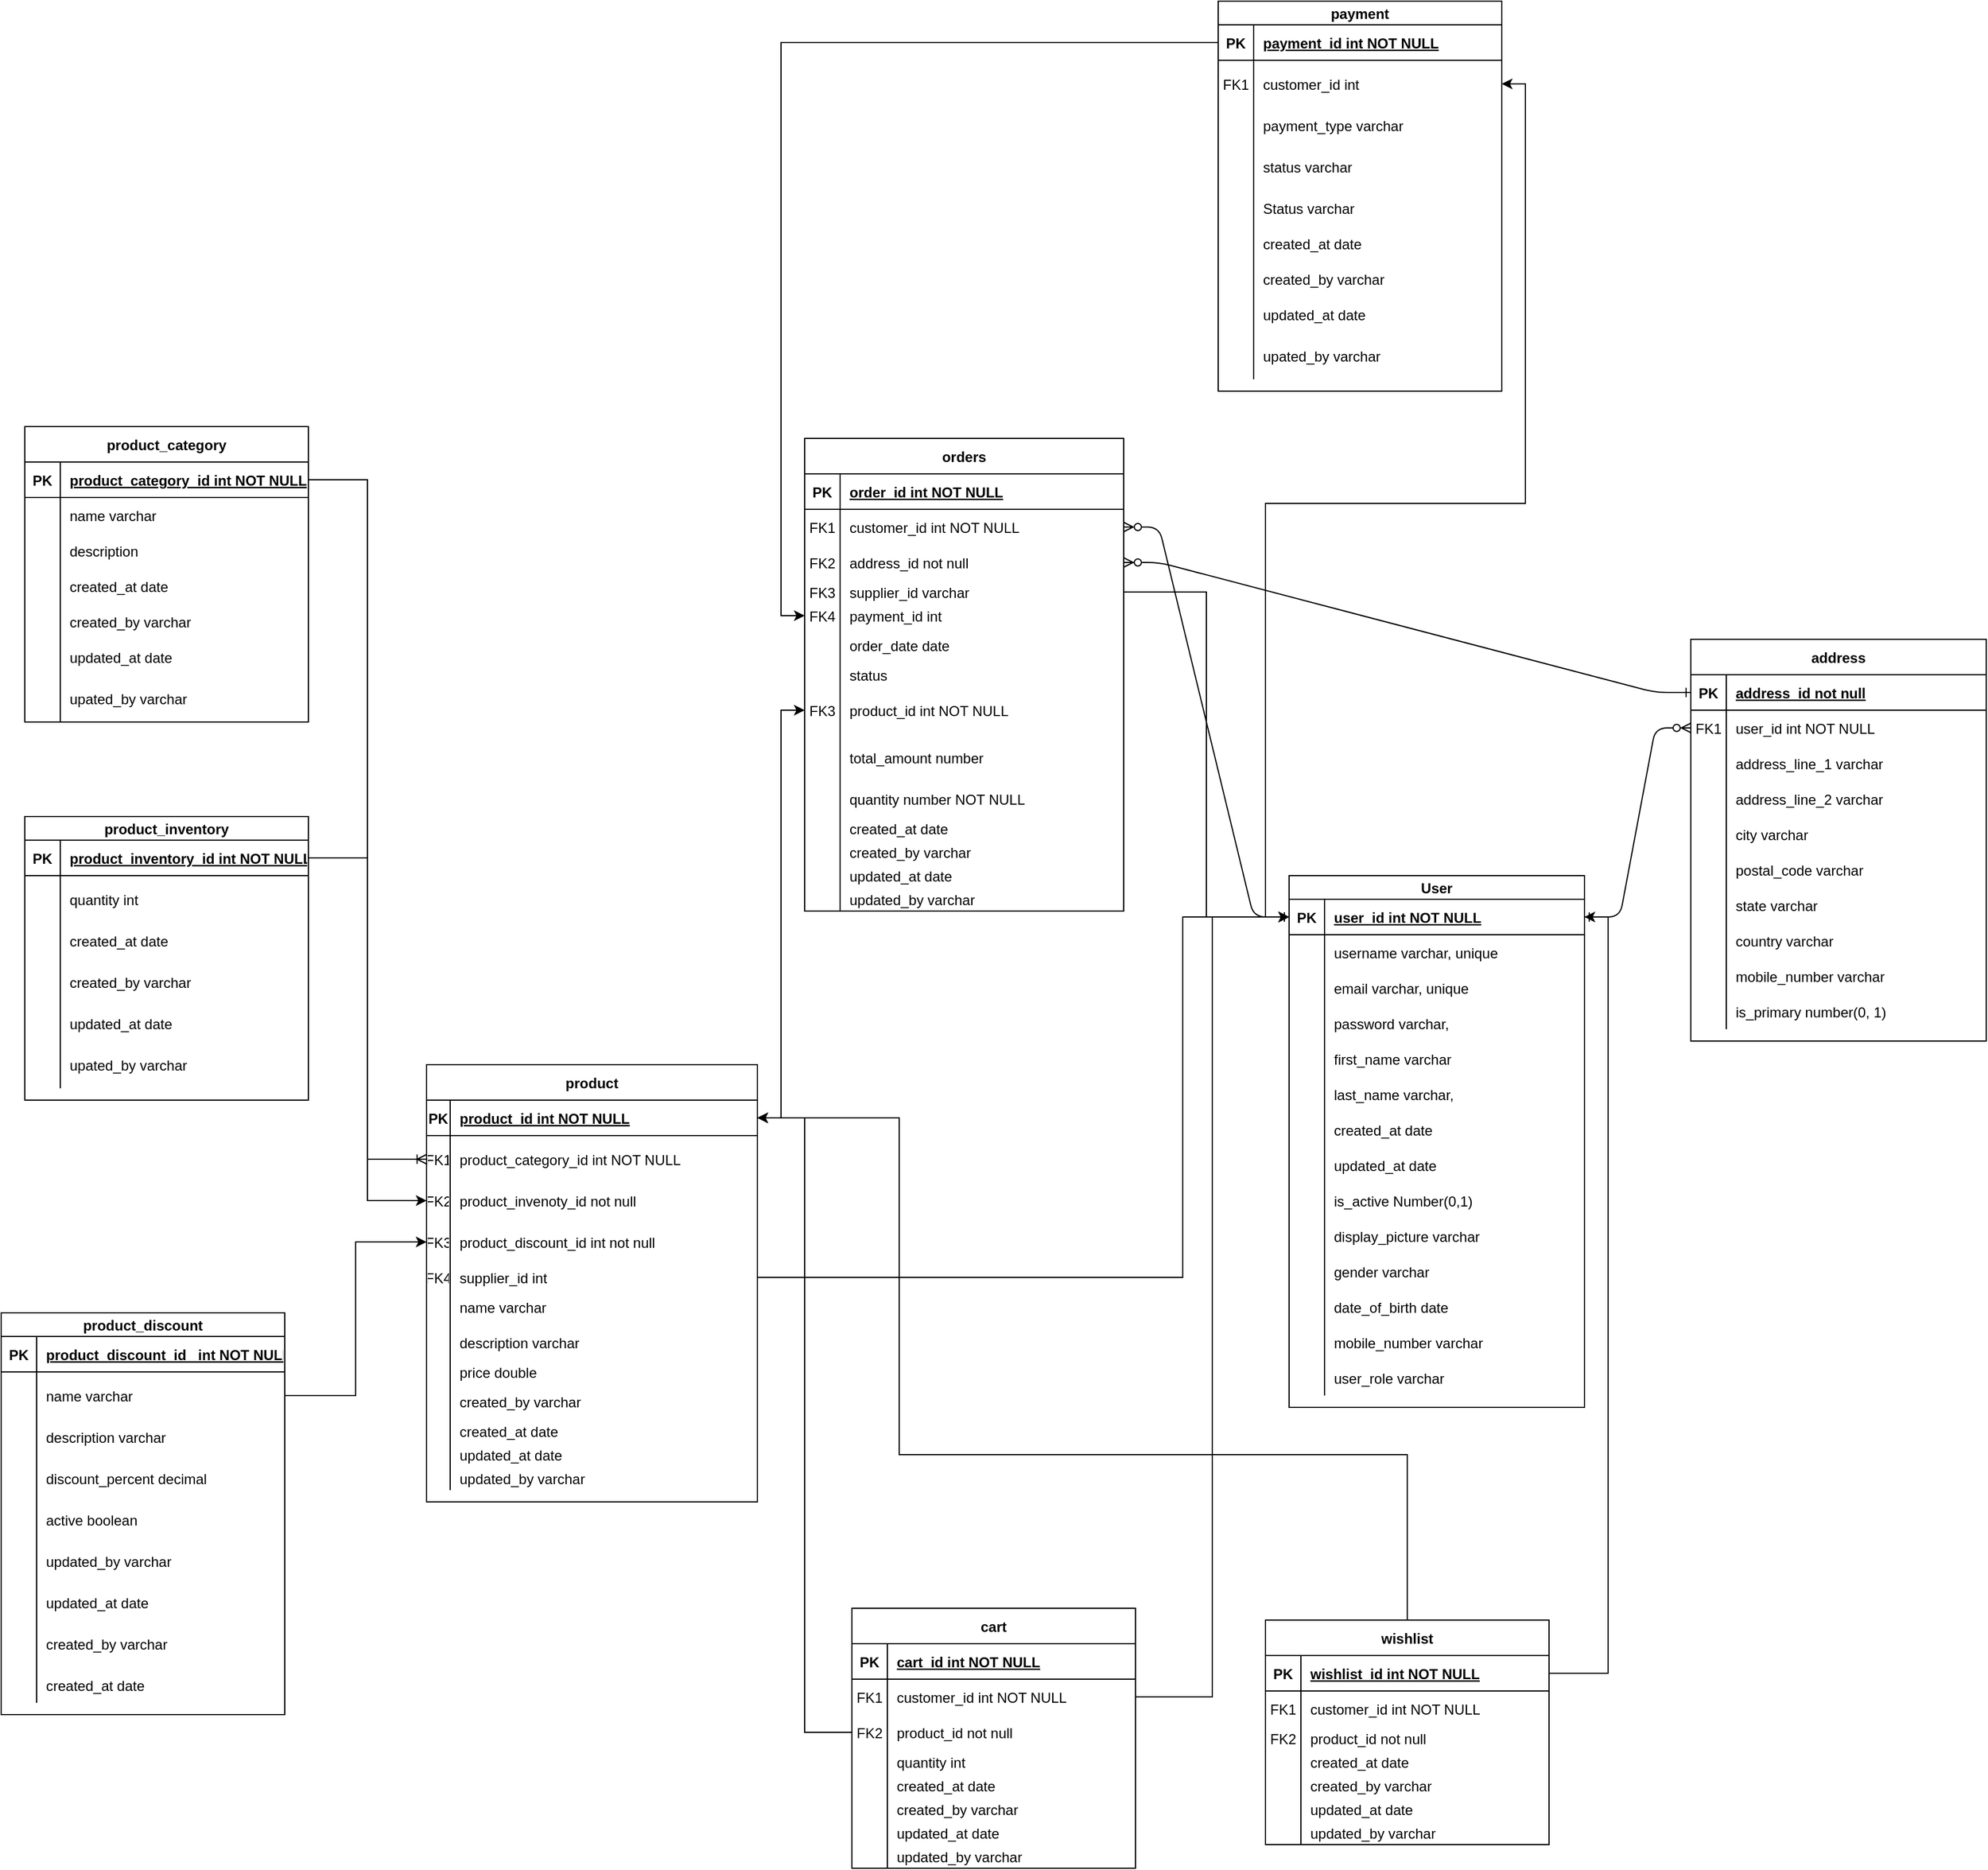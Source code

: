 <mxfile version="23.1.5" type="device">
  <diagram id="R2lEEEUBdFMjLlhIrx00" name="Page-1">
    <mxGraphModel dx="3850" dy="2591" grid="1" gridSize="10" guides="1" tooltips="1" connect="1" arrows="1" fold="1" page="1" pageScale="1" pageWidth="850" pageHeight="1100" math="0" shadow="0" extFonts="Permanent Marker^https://fonts.googleapis.com/css?family=Permanent+Marker">
      <root>
        <mxCell id="0" />
        <mxCell id="1" parent="0" />
        <mxCell id="C-vyLk0tnHw3VtMMgP7b-1" value="" style="edgeStyle=entityRelationEdgeStyle;endArrow=ERzeroToMany;startArrow=ERone;endFill=1;startFill=0;" parent="1" source="C-vyLk0tnHw3VtMMgP7b-24" target="C-vyLk0tnHw3VtMMgP7b-6" edge="1">
          <mxGeometry width="100" height="100" relative="1" as="geometry">
            <mxPoint x="340" y="720" as="sourcePoint" />
            <mxPoint x="440" y="620" as="targetPoint" />
          </mxGeometry>
        </mxCell>
        <mxCell id="C-vyLk0tnHw3VtMMgP7b-2" value="address" style="shape=table;startSize=30;container=1;collapsible=1;childLayout=tableLayout;fixedRows=1;rowLines=0;fontStyle=1;align=center;resizeLast=1;" parent="1" vertex="1">
          <mxGeometry x="630" y="40" width="250" height="340" as="geometry" />
        </mxCell>
        <mxCell id="C-vyLk0tnHw3VtMMgP7b-3" value="" style="shape=partialRectangle;collapsible=0;dropTarget=0;pointerEvents=0;fillColor=none;points=[[0,0.5],[1,0.5]];portConstraint=eastwest;top=0;left=0;right=0;bottom=1;" parent="C-vyLk0tnHw3VtMMgP7b-2" vertex="1">
          <mxGeometry y="30" width="250" height="30" as="geometry" />
        </mxCell>
        <mxCell id="C-vyLk0tnHw3VtMMgP7b-4" value="PK" style="shape=partialRectangle;overflow=hidden;connectable=0;fillColor=none;top=0;left=0;bottom=0;right=0;fontStyle=1;" parent="C-vyLk0tnHw3VtMMgP7b-3" vertex="1">
          <mxGeometry width="30" height="30" as="geometry">
            <mxRectangle width="30" height="30" as="alternateBounds" />
          </mxGeometry>
        </mxCell>
        <mxCell id="C-vyLk0tnHw3VtMMgP7b-5" value="address_id not null" style="shape=partialRectangle;overflow=hidden;connectable=0;fillColor=none;top=0;left=0;bottom=0;right=0;align=left;spacingLeft=6;fontStyle=5;" parent="C-vyLk0tnHw3VtMMgP7b-3" vertex="1">
          <mxGeometry x="30" width="220" height="30" as="geometry">
            <mxRectangle width="220" height="30" as="alternateBounds" />
          </mxGeometry>
        </mxCell>
        <mxCell id="C-vyLk0tnHw3VtMMgP7b-6" value="" style="shape=partialRectangle;collapsible=0;dropTarget=0;pointerEvents=0;fillColor=none;points=[[0,0.5],[1,0.5]];portConstraint=eastwest;top=0;left=0;right=0;bottom=0;" parent="C-vyLk0tnHw3VtMMgP7b-2" vertex="1">
          <mxGeometry y="60" width="250" height="30" as="geometry" />
        </mxCell>
        <mxCell id="C-vyLk0tnHw3VtMMgP7b-7" value="FK1" style="shape=partialRectangle;overflow=hidden;connectable=0;fillColor=none;top=0;left=0;bottom=0;right=0;" parent="C-vyLk0tnHw3VtMMgP7b-6" vertex="1">
          <mxGeometry width="30" height="30" as="geometry">
            <mxRectangle width="30" height="30" as="alternateBounds" />
          </mxGeometry>
        </mxCell>
        <mxCell id="C-vyLk0tnHw3VtMMgP7b-8" value="user_id int NOT NULL" style="shape=partialRectangle;overflow=hidden;connectable=0;fillColor=none;top=0;left=0;bottom=0;right=0;align=left;spacingLeft=6;" parent="C-vyLk0tnHw3VtMMgP7b-6" vertex="1">
          <mxGeometry x="30" width="220" height="30" as="geometry">
            <mxRectangle width="220" height="30" as="alternateBounds" />
          </mxGeometry>
        </mxCell>
        <mxCell id="C-vyLk0tnHw3VtMMgP7b-9" value="" style="shape=partialRectangle;collapsible=0;dropTarget=0;pointerEvents=0;fillColor=none;points=[[0,0.5],[1,0.5]];portConstraint=eastwest;top=0;left=0;right=0;bottom=0;" parent="C-vyLk0tnHw3VtMMgP7b-2" vertex="1">
          <mxGeometry y="90" width="250" height="30" as="geometry" />
        </mxCell>
        <mxCell id="C-vyLk0tnHw3VtMMgP7b-10" value="" style="shape=partialRectangle;overflow=hidden;connectable=0;fillColor=none;top=0;left=0;bottom=0;right=0;" parent="C-vyLk0tnHw3VtMMgP7b-9" vertex="1">
          <mxGeometry width="30" height="30" as="geometry">
            <mxRectangle width="30" height="30" as="alternateBounds" />
          </mxGeometry>
        </mxCell>
        <mxCell id="C-vyLk0tnHw3VtMMgP7b-11" value="address_line_1 varchar" style="shape=partialRectangle;overflow=hidden;connectable=0;fillColor=none;top=0;left=0;bottom=0;right=0;align=left;spacingLeft=6;" parent="C-vyLk0tnHw3VtMMgP7b-9" vertex="1">
          <mxGeometry x="30" width="220" height="30" as="geometry">
            <mxRectangle width="220" height="30" as="alternateBounds" />
          </mxGeometry>
        </mxCell>
        <mxCell id="46OLz20j9rPZdeXvGQWs-75" value="" style="shape=partialRectangle;collapsible=0;dropTarget=0;pointerEvents=0;fillColor=none;points=[[0,0.5],[1,0.5]];portConstraint=eastwest;top=0;left=0;right=0;bottom=0;" parent="C-vyLk0tnHw3VtMMgP7b-2" vertex="1">
          <mxGeometry y="120" width="250" height="30" as="geometry" />
        </mxCell>
        <mxCell id="46OLz20j9rPZdeXvGQWs-76" value="" style="shape=partialRectangle;overflow=hidden;connectable=0;fillColor=none;top=0;left=0;bottom=0;right=0;" parent="46OLz20j9rPZdeXvGQWs-75" vertex="1">
          <mxGeometry width="30" height="30" as="geometry">
            <mxRectangle width="30" height="30" as="alternateBounds" />
          </mxGeometry>
        </mxCell>
        <mxCell id="46OLz20j9rPZdeXvGQWs-77" value="address_line_2 varchar" style="shape=partialRectangle;overflow=hidden;connectable=0;fillColor=none;top=0;left=0;bottom=0;right=0;align=left;spacingLeft=6;" parent="46OLz20j9rPZdeXvGQWs-75" vertex="1">
          <mxGeometry x="30" width="220" height="30" as="geometry">
            <mxRectangle width="220" height="30" as="alternateBounds" />
          </mxGeometry>
        </mxCell>
        <mxCell id="46OLz20j9rPZdeXvGQWs-78" value="" style="shape=partialRectangle;collapsible=0;dropTarget=0;pointerEvents=0;fillColor=none;points=[[0,0.5],[1,0.5]];portConstraint=eastwest;top=0;left=0;right=0;bottom=0;" parent="C-vyLk0tnHw3VtMMgP7b-2" vertex="1">
          <mxGeometry y="150" width="250" height="30" as="geometry" />
        </mxCell>
        <mxCell id="46OLz20j9rPZdeXvGQWs-79" value="" style="shape=partialRectangle;overflow=hidden;connectable=0;fillColor=none;top=0;left=0;bottom=0;right=0;" parent="46OLz20j9rPZdeXvGQWs-78" vertex="1">
          <mxGeometry width="30" height="30" as="geometry">
            <mxRectangle width="30" height="30" as="alternateBounds" />
          </mxGeometry>
        </mxCell>
        <mxCell id="46OLz20j9rPZdeXvGQWs-80" value="city varchar" style="shape=partialRectangle;overflow=hidden;connectable=0;fillColor=none;top=0;left=0;bottom=0;right=0;align=left;spacingLeft=6;" parent="46OLz20j9rPZdeXvGQWs-78" vertex="1">
          <mxGeometry x="30" width="220" height="30" as="geometry">
            <mxRectangle width="220" height="30" as="alternateBounds" />
          </mxGeometry>
        </mxCell>
        <mxCell id="46OLz20j9rPZdeXvGQWs-81" value="" style="shape=partialRectangle;collapsible=0;dropTarget=0;pointerEvents=0;fillColor=none;points=[[0,0.5],[1,0.5]];portConstraint=eastwest;top=0;left=0;right=0;bottom=0;" parent="C-vyLk0tnHw3VtMMgP7b-2" vertex="1">
          <mxGeometry y="180" width="250" height="30" as="geometry" />
        </mxCell>
        <mxCell id="46OLz20j9rPZdeXvGQWs-82" value="" style="shape=partialRectangle;overflow=hidden;connectable=0;fillColor=none;top=0;left=0;bottom=0;right=0;" parent="46OLz20j9rPZdeXvGQWs-81" vertex="1">
          <mxGeometry width="30" height="30" as="geometry">
            <mxRectangle width="30" height="30" as="alternateBounds" />
          </mxGeometry>
        </mxCell>
        <mxCell id="46OLz20j9rPZdeXvGQWs-83" value="postal_code varchar" style="shape=partialRectangle;overflow=hidden;connectable=0;fillColor=none;top=0;left=0;bottom=0;right=0;align=left;spacingLeft=6;" parent="46OLz20j9rPZdeXvGQWs-81" vertex="1">
          <mxGeometry x="30" width="220" height="30" as="geometry">
            <mxRectangle width="220" height="30" as="alternateBounds" />
          </mxGeometry>
        </mxCell>
        <mxCell id="46OLz20j9rPZdeXvGQWs-84" value="" style="shape=partialRectangle;collapsible=0;dropTarget=0;pointerEvents=0;fillColor=none;points=[[0,0.5],[1,0.5]];portConstraint=eastwest;top=0;left=0;right=0;bottom=0;" parent="C-vyLk0tnHw3VtMMgP7b-2" vertex="1">
          <mxGeometry y="210" width="250" height="30" as="geometry" />
        </mxCell>
        <mxCell id="46OLz20j9rPZdeXvGQWs-85" value="" style="shape=partialRectangle;overflow=hidden;connectable=0;fillColor=none;top=0;left=0;bottom=0;right=0;" parent="46OLz20j9rPZdeXvGQWs-84" vertex="1">
          <mxGeometry width="30" height="30" as="geometry">
            <mxRectangle width="30" height="30" as="alternateBounds" />
          </mxGeometry>
        </mxCell>
        <mxCell id="46OLz20j9rPZdeXvGQWs-86" value="state varchar" style="shape=partialRectangle;overflow=hidden;connectable=0;fillColor=none;top=0;left=0;bottom=0;right=0;align=left;spacingLeft=6;" parent="46OLz20j9rPZdeXvGQWs-84" vertex="1">
          <mxGeometry x="30" width="220" height="30" as="geometry">
            <mxRectangle width="220" height="30" as="alternateBounds" />
          </mxGeometry>
        </mxCell>
        <mxCell id="46OLz20j9rPZdeXvGQWs-87" value="" style="shape=partialRectangle;collapsible=0;dropTarget=0;pointerEvents=0;fillColor=none;points=[[0,0.5],[1,0.5]];portConstraint=eastwest;top=0;left=0;right=0;bottom=0;" parent="C-vyLk0tnHw3VtMMgP7b-2" vertex="1">
          <mxGeometry y="240" width="250" height="30" as="geometry" />
        </mxCell>
        <mxCell id="46OLz20j9rPZdeXvGQWs-88" value="" style="shape=partialRectangle;overflow=hidden;connectable=0;fillColor=none;top=0;left=0;bottom=0;right=0;" parent="46OLz20j9rPZdeXvGQWs-87" vertex="1">
          <mxGeometry width="30" height="30" as="geometry">
            <mxRectangle width="30" height="30" as="alternateBounds" />
          </mxGeometry>
        </mxCell>
        <mxCell id="46OLz20j9rPZdeXvGQWs-89" value="country varchar" style="shape=partialRectangle;overflow=hidden;connectable=0;fillColor=none;top=0;left=0;bottom=0;right=0;align=left;spacingLeft=6;" parent="46OLz20j9rPZdeXvGQWs-87" vertex="1">
          <mxGeometry x="30" width="220" height="30" as="geometry">
            <mxRectangle width="220" height="30" as="alternateBounds" />
          </mxGeometry>
        </mxCell>
        <mxCell id="46OLz20j9rPZdeXvGQWs-90" value="" style="shape=partialRectangle;collapsible=0;dropTarget=0;pointerEvents=0;fillColor=none;points=[[0,0.5],[1,0.5]];portConstraint=eastwest;top=0;left=0;right=0;bottom=0;" parent="C-vyLk0tnHw3VtMMgP7b-2" vertex="1">
          <mxGeometry y="270" width="250" height="30" as="geometry" />
        </mxCell>
        <mxCell id="46OLz20j9rPZdeXvGQWs-91" value="" style="shape=partialRectangle;overflow=hidden;connectable=0;fillColor=none;top=0;left=0;bottom=0;right=0;" parent="46OLz20j9rPZdeXvGQWs-90" vertex="1">
          <mxGeometry width="30" height="30" as="geometry">
            <mxRectangle width="30" height="30" as="alternateBounds" />
          </mxGeometry>
        </mxCell>
        <mxCell id="46OLz20j9rPZdeXvGQWs-92" value="mobile_number varchar" style="shape=partialRectangle;overflow=hidden;connectable=0;fillColor=none;top=0;left=0;bottom=0;right=0;align=left;spacingLeft=6;" parent="46OLz20j9rPZdeXvGQWs-90" vertex="1">
          <mxGeometry x="30" width="220" height="30" as="geometry">
            <mxRectangle width="220" height="30" as="alternateBounds" />
          </mxGeometry>
        </mxCell>
        <mxCell id="46OLz20j9rPZdeXvGQWs-93" value="" style="shape=partialRectangle;collapsible=0;dropTarget=0;pointerEvents=0;fillColor=none;points=[[0,0.5],[1,0.5]];portConstraint=eastwest;top=0;left=0;right=0;bottom=0;" parent="C-vyLk0tnHw3VtMMgP7b-2" vertex="1">
          <mxGeometry y="300" width="250" height="30" as="geometry" />
        </mxCell>
        <mxCell id="46OLz20j9rPZdeXvGQWs-94" value="" style="shape=partialRectangle;overflow=hidden;connectable=0;fillColor=none;top=0;left=0;bottom=0;right=0;" parent="46OLz20j9rPZdeXvGQWs-93" vertex="1">
          <mxGeometry width="30" height="30" as="geometry">
            <mxRectangle width="30" height="30" as="alternateBounds" />
          </mxGeometry>
        </mxCell>
        <mxCell id="46OLz20j9rPZdeXvGQWs-95" value="is_primary number(0, 1)" style="shape=partialRectangle;overflow=hidden;connectable=0;fillColor=none;top=0;left=0;bottom=0;right=0;align=left;spacingLeft=6;" parent="46OLz20j9rPZdeXvGQWs-93" vertex="1">
          <mxGeometry x="30" width="220" height="30" as="geometry">
            <mxRectangle width="220" height="30" as="alternateBounds" />
          </mxGeometry>
        </mxCell>
        <mxCell id="C-vyLk0tnHw3VtMMgP7b-23" value="User" style="shape=table;startSize=20;container=1;collapsible=1;childLayout=tableLayout;fixedRows=1;rowLines=0;fontStyle=1;align=center;resizeLast=1;" parent="1" vertex="1">
          <mxGeometry x="290" y="240" width="250" height="450" as="geometry">
            <mxRectangle x="120" y="120" width="70" height="30" as="alternateBounds" />
          </mxGeometry>
        </mxCell>
        <mxCell id="C-vyLk0tnHw3VtMMgP7b-24" value="" style="shape=partialRectangle;collapsible=0;dropTarget=0;pointerEvents=0;fillColor=none;points=[[0,0.5],[1,0.5]];portConstraint=eastwest;top=0;left=0;right=0;bottom=1;" parent="C-vyLk0tnHw3VtMMgP7b-23" vertex="1">
          <mxGeometry y="20" width="250" height="30" as="geometry" />
        </mxCell>
        <mxCell id="C-vyLk0tnHw3VtMMgP7b-25" value="PK" style="shape=partialRectangle;overflow=hidden;connectable=0;fillColor=none;top=0;left=0;bottom=0;right=0;fontStyle=1;" parent="C-vyLk0tnHw3VtMMgP7b-24" vertex="1">
          <mxGeometry width="30" height="30" as="geometry">
            <mxRectangle width="30" height="30" as="alternateBounds" />
          </mxGeometry>
        </mxCell>
        <mxCell id="C-vyLk0tnHw3VtMMgP7b-26" value="user_id int NOT NULL " style="shape=partialRectangle;overflow=hidden;connectable=0;fillColor=none;top=0;left=0;bottom=0;right=0;align=left;spacingLeft=6;fontStyle=5;" parent="C-vyLk0tnHw3VtMMgP7b-24" vertex="1">
          <mxGeometry x="30" width="220" height="30" as="geometry">
            <mxRectangle width="220" height="30" as="alternateBounds" />
          </mxGeometry>
        </mxCell>
        <mxCell id="C-vyLk0tnHw3VtMMgP7b-27" value="" style="shape=partialRectangle;collapsible=0;dropTarget=0;pointerEvents=0;fillColor=none;points=[[0,0.5],[1,0.5]];portConstraint=eastwest;top=0;left=0;right=0;bottom=0;" parent="C-vyLk0tnHw3VtMMgP7b-23" vertex="1">
          <mxGeometry y="50" width="250" height="30" as="geometry" />
        </mxCell>
        <mxCell id="C-vyLk0tnHw3VtMMgP7b-28" value="" style="shape=partialRectangle;overflow=hidden;connectable=0;fillColor=none;top=0;left=0;bottom=0;right=0;" parent="C-vyLk0tnHw3VtMMgP7b-27" vertex="1">
          <mxGeometry width="30" height="30" as="geometry">
            <mxRectangle width="30" height="30" as="alternateBounds" />
          </mxGeometry>
        </mxCell>
        <mxCell id="C-vyLk0tnHw3VtMMgP7b-29" value="username varchar, unique" style="shape=partialRectangle;overflow=hidden;connectable=0;fillColor=none;top=0;left=0;bottom=0;right=0;align=left;spacingLeft=6;" parent="C-vyLk0tnHw3VtMMgP7b-27" vertex="1">
          <mxGeometry x="30" width="220" height="30" as="geometry">
            <mxRectangle width="220" height="30" as="alternateBounds" />
          </mxGeometry>
        </mxCell>
        <mxCell id="46OLz20j9rPZdeXvGQWs-1" value="" style="shape=partialRectangle;collapsible=0;dropTarget=0;pointerEvents=0;fillColor=none;points=[[0,0.5],[1,0.5]];portConstraint=eastwest;top=0;left=0;right=0;bottom=0;" parent="C-vyLk0tnHw3VtMMgP7b-23" vertex="1">
          <mxGeometry y="80" width="250" height="30" as="geometry" />
        </mxCell>
        <mxCell id="46OLz20j9rPZdeXvGQWs-2" value="" style="shape=partialRectangle;overflow=hidden;connectable=0;fillColor=none;top=0;left=0;bottom=0;right=0;" parent="46OLz20j9rPZdeXvGQWs-1" vertex="1">
          <mxGeometry width="30" height="30" as="geometry">
            <mxRectangle width="30" height="30" as="alternateBounds" />
          </mxGeometry>
        </mxCell>
        <mxCell id="46OLz20j9rPZdeXvGQWs-3" value="email varchar, unique" style="shape=partialRectangle;overflow=hidden;connectable=0;fillColor=none;top=0;left=0;bottom=0;right=0;align=left;spacingLeft=6;" parent="46OLz20j9rPZdeXvGQWs-1" vertex="1">
          <mxGeometry x="30" width="220" height="30" as="geometry">
            <mxRectangle width="220" height="30" as="alternateBounds" />
          </mxGeometry>
        </mxCell>
        <mxCell id="46OLz20j9rPZdeXvGQWs-4" value="" style="shape=partialRectangle;collapsible=0;dropTarget=0;pointerEvents=0;fillColor=none;points=[[0,0.5],[1,0.5]];portConstraint=eastwest;top=0;left=0;right=0;bottom=0;" parent="C-vyLk0tnHw3VtMMgP7b-23" vertex="1">
          <mxGeometry y="110" width="250" height="30" as="geometry" />
        </mxCell>
        <mxCell id="46OLz20j9rPZdeXvGQWs-5" value="" style="shape=partialRectangle;overflow=hidden;connectable=0;fillColor=none;top=0;left=0;bottom=0;right=0;" parent="46OLz20j9rPZdeXvGQWs-4" vertex="1">
          <mxGeometry width="30" height="30" as="geometry">
            <mxRectangle width="30" height="30" as="alternateBounds" />
          </mxGeometry>
        </mxCell>
        <mxCell id="46OLz20j9rPZdeXvGQWs-6" value="password varchar," style="shape=partialRectangle;overflow=hidden;connectable=0;fillColor=none;top=0;left=0;bottom=0;right=0;align=left;spacingLeft=6;" parent="46OLz20j9rPZdeXvGQWs-4" vertex="1">
          <mxGeometry x="30" width="220" height="30" as="geometry">
            <mxRectangle width="220" height="30" as="alternateBounds" />
          </mxGeometry>
        </mxCell>
        <mxCell id="46OLz20j9rPZdeXvGQWs-7" value="" style="shape=partialRectangle;collapsible=0;dropTarget=0;pointerEvents=0;fillColor=none;points=[[0,0.5],[1,0.5]];portConstraint=eastwest;top=0;left=0;right=0;bottom=0;" parent="C-vyLk0tnHw3VtMMgP7b-23" vertex="1">
          <mxGeometry y="140" width="250" height="30" as="geometry" />
        </mxCell>
        <mxCell id="46OLz20j9rPZdeXvGQWs-8" value="" style="shape=partialRectangle;overflow=hidden;connectable=0;fillColor=none;top=0;left=0;bottom=0;right=0;" parent="46OLz20j9rPZdeXvGQWs-7" vertex="1">
          <mxGeometry width="30" height="30" as="geometry">
            <mxRectangle width="30" height="30" as="alternateBounds" />
          </mxGeometry>
        </mxCell>
        <mxCell id="46OLz20j9rPZdeXvGQWs-9" value="first_name varchar" style="shape=partialRectangle;overflow=hidden;connectable=0;fillColor=none;top=0;left=0;bottom=0;right=0;align=left;spacingLeft=6;" parent="46OLz20j9rPZdeXvGQWs-7" vertex="1">
          <mxGeometry x="30" width="220" height="30" as="geometry">
            <mxRectangle width="220" height="30" as="alternateBounds" />
          </mxGeometry>
        </mxCell>
        <mxCell id="46OLz20j9rPZdeXvGQWs-10" value="" style="shape=partialRectangle;collapsible=0;dropTarget=0;pointerEvents=0;fillColor=none;points=[[0,0.5],[1,0.5]];portConstraint=eastwest;top=0;left=0;right=0;bottom=0;" parent="C-vyLk0tnHw3VtMMgP7b-23" vertex="1">
          <mxGeometry y="170" width="250" height="30" as="geometry" />
        </mxCell>
        <mxCell id="46OLz20j9rPZdeXvGQWs-11" value="" style="shape=partialRectangle;overflow=hidden;connectable=0;fillColor=none;top=0;left=0;bottom=0;right=0;" parent="46OLz20j9rPZdeXvGQWs-10" vertex="1">
          <mxGeometry width="30" height="30" as="geometry">
            <mxRectangle width="30" height="30" as="alternateBounds" />
          </mxGeometry>
        </mxCell>
        <mxCell id="46OLz20j9rPZdeXvGQWs-12" value="last_name varchar," style="shape=partialRectangle;overflow=hidden;connectable=0;fillColor=none;top=0;left=0;bottom=0;right=0;align=left;spacingLeft=6;" parent="46OLz20j9rPZdeXvGQWs-10" vertex="1">
          <mxGeometry x="30" width="220" height="30" as="geometry">
            <mxRectangle width="220" height="30" as="alternateBounds" />
          </mxGeometry>
        </mxCell>
        <mxCell id="46OLz20j9rPZdeXvGQWs-13" value="" style="shape=partialRectangle;collapsible=0;dropTarget=0;pointerEvents=0;fillColor=none;points=[[0,0.5],[1,0.5]];portConstraint=eastwest;top=0;left=0;right=0;bottom=0;" parent="C-vyLk0tnHw3VtMMgP7b-23" vertex="1">
          <mxGeometry y="200" width="250" height="30" as="geometry" />
        </mxCell>
        <mxCell id="46OLz20j9rPZdeXvGQWs-14" value="" style="shape=partialRectangle;overflow=hidden;connectable=0;fillColor=none;top=0;left=0;bottom=0;right=0;" parent="46OLz20j9rPZdeXvGQWs-13" vertex="1">
          <mxGeometry width="30" height="30" as="geometry">
            <mxRectangle width="30" height="30" as="alternateBounds" />
          </mxGeometry>
        </mxCell>
        <mxCell id="46OLz20j9rPZdeXvGQWs-15" value="created_at date" style="shape=partialRectangle;overflow=hidden;connectable=0;fillColor=none;top=0;left=0;bottom=0;right=0;align=left;spacingLeft=6;" parent="46OLz20j9rPZdeXvGQWs-13" vertex="1">
          <mxGeometry x="30" width="220" height="30" as="geometry">
            <mxRectangle width="220" height="30" as="alternateBounds" />
          </mxGeometry>
        </mxCell>
        <mxCell id="46OLz20j9rPZdeXvGQWs-16" value="" style="shape=partialRectangle;collapsible=0;dropTarget=0;pointerEvents=0;fillColor=none;points=[[0,0.5],[1,0.5]];portConstraint=eastwest;top=0;left=0;right=0;bottom=0;" parent="C-vyLk0tnHw3VtMMgP7b-23" vertex="1">
          <mxGeometry y="230" width="250" height="30" as="geometry" />
        </mxCell>
        <mxCell id="46OLz20j9rPZdeXvGQWs-17" value="" style="shape=partialRectangle;overflow=hidden;connectable=0;fillColor=none;top=0;left=0;bottom=0;right=0;" parent="46OLz20j9rPZdeXvGQWs-16" vertex="1">
          <mxGeometry width="30" height="30" as="geometry">
            <mxRectangle width="30" height="30" as="alternateBounds" />
          </mxGeometry>
        </mxCell>
        <mxCell id="46OLz20j9rPZdeXvGQWs-18" value="updated_at date" style="shape=partialRectangle;overflow=hidden;connectable=0;fillColor=none;top=0;left=0;bottom=0;right=0;align=left;spacingLeft=6;" parent="46OLz20j9rPZdeXvGQWs-16" vertex="1">
          <mxGeometry x="30" width="220" height="30" as="geometry">
            <mxRectangle width="220" height="30" as="alternateBounds" />
          </mxGeometry>
        </mxCell>
        <mxCell id="46OLz20j9rPZdeXvGQWs-19" value="" style="shape=partialRectangle;collapsible=0;dropTarget=0;pointerEvents=0;fillColor=none;points=[[0,0.5],[1,0.5]];portConstraint=eastwest;top=0;left=0;right=0;bottom=0;" parent="C-vyLk0tnHw3VtMMgP7b-23" vertex="1">
          <mxGeometry y="260" width="250" height="30" as="geometry" />
        </mxCell>
        <mxCell id="46OLz20j9rPZdeXvGQWs-20" value="" style="shape=partialRectangle;overflow=hidden;connectable=0;fillColor=none;top=0;left=0;bottom=0;right=0;" parent="46OLz20j9rPZdeXvGQWs-19" vertex="1">
          <mxGeometry width="30" height="30" as="geometry">
            <mxRectangle width="30" height="30" as="alternateBounds" />
          </mxGeometry>
        </mxCell>
        <mxCell id="46OLz20j9rPZdeXvGQWs-21" value="is_active Number(0,1)" style="shape=partialRectangle;overflow=hidden;connectable=0;fillColor=none;top=0;left=0;bottom=0;right=0;align=left;spacingLeft=6;" parent="46OLz20j9rPZdeXvGQWs-19" vertex="1">
          <mxGeometry x="30" width="220" height="30" as="geometry">
            <mxRectangle width="220" height="30" as="alternateBounds" />
          </mxGeometry>
        </mxCell>
        <mxCell id="46OLz20j9rPZdeXvGQWs-22" value="" style="shape=partialRectangle;collapsible=0;dropTarget=0;pointerEvents=0;fillColor=none;points=[[0,0.5],[1,0.5]];portConstraint=eastwest;top=0;left=0;right=0;bottom=0;" parent="C-vyLk0tnHw3VtMMgP7b-23" vertex="1">
          <mxGeometry y="290" width="250" height="30" as="geometry" />
        </mxCell>
        <mxCell id="46OLz20j9rPZdeXvGQWs-23" value="" style="shape=partialRectangle;overflow=hidden;connectable=0;fillColor=none;top=0;left=0;bottom=0;right=0;" parent="46OLz20j9rPZdeXvGQWs-22" vertex="1">
          <mxGeometry width="30" height="30" as="geometry">
            <mxRectangle width="30" height="30" as="alternateBounds" />
          </mxGeometry>
        </mxCell>
        <mxCell id="46OLz20j9rPZdeXvGQWs-24" value="display_picture varchar" style="shape=partialRectangle;overflow=hidden;connectable=0;fillColor=none;top=0;left=0;bottom=0;right=0;align=left;spacingLeft=6;" parent="46OLz20j9rPZdeXvGQWs-22" vertex="1">
          <mxGeometry x="30" width="220" height="30" as="geometry">
            <mxRectangle width="220" height="30" as="alternateBounds" />
          </mxGeometry>
        </mxCell>
        <mxCell id="46OLz20j9rPZdeXvGQWs-25" value="" style="shape=partialRectangle;collapsible=0;dropTarget=0;pointerEvents=0;fillColor=none;points=[[0,0.5],[1,0.5]];portConstraint=eastwest;top=0;left=0;right=0;bottom=0;" parent="C-vyLk0tnHw3VtMMgP7b-23" vertex="1">
          <mxGeometry y="320" width="250" height="30" as="geometry" />
        </mxCell>
        <mxCell id="46OLz20j9rPZdeXvGQWs-26" value="" style="shape=partialRectangle;overflow=hidden;connectable=0;fillColor=none;top=0;left=0;bottom=0;right=0;" parent="46OLz20j9rPZdeXvGQWs-25" vertex="1">
          <mxGeometry width="30" height="30" as="geometry">
            <mxRectangle width="30" height="30" as="alternateBounds" />
          </mxGeometry>
        </mxCell>
        <mxCell id="46OLz20j9rPZdeXvGQWs-27" value="gender varchar" style="shape=partialRectangle;overflow=hidden;connectable=0;fillColor=none;top=0;left=0;bottom=0;right=0;align=left;spacingLeft=6;" parent="46OLz20j9rPZdeXvGQWs-25" vertex="1">
          <mxGeometry x="30" width="220" height="30" as="geometry">
            <mxRectangle width="220" height="30" as="alternateBounds" />
          </mxGeometry>
        </mxCell>
        <mxCell id="46OLz20j9rPZdeXvGQWs-28" value="" style="shape=partialRectangle;collapsible=0;dropTarget=0;pointerEvents=0;fillColor=none;points=[[0,0.5],[1,0.5]];portConstraint=eastwest;top=0;left=0;right=0;bottom=0;" parent="C-vyLk0tnHw3VtMMgP7b-23" vertex="1">
          <mxGeometry y="350" width="250" height="30" as="geometry" />
        </mxCell>
        <mxCell id="46OLz20j9rPZdeXvGQWs-29" value="" style="shape=partialRectangle;overflow=hidden;connectable=0;fillColor=none;top=0;left=0;bottom=0;right=0;" parent="46OLz20j9rPZdeXvGQWs-28" vertex="1">
          <mxGeometry width="30" height="30" as="geometry">
            <mxRectangle width="30" height="30" as="alternateBounds" />
          </mxGeometry>
        </mxCell>
        <mxCell id="46OLz20j9rPZdeXvGQWs-30" value="date_of_birth date" style="shape=partialRectangle;overflow=hidden;connectable=0;fillColor=none;top=0;left=0;bottom=0;right=0;align=left;spacingLeft=6;" parent="46OLz20j9rPZdeXvGQWs-28" vertex="1">
          <mxGeometry x="30" width="220" height="30" as="geometry">
            <mxRectangle width="220" height="30" as="alternateBounds" />
          </mxGeometry>
        </mxCell>
        <mxCell id="46OLz20j9rPZdeXvGQWs-68" value="" style="shape=partialRectangle;collapsible=0;dropTarget=0;pointerEvents=0;fillColor=none;points=[[0,0.5],[1,0.5]];portConstraint=eastwest;top=0;left=0;right=0;bottom=0;" parent="C-vyLk0tnHw3VtMMgP7b-23" vertex="1">
          <mxGeometry y="380" width="250" height="30" as="geometry" />
        </mxCell>
        <mxCell id="46OLz20j9rPZdeXvGQWs-69" value="" style="shape=partialRectangle;overflow=hidden;connectable=0;fillColor=none;top=0;left=0;bottom=0;right=0;" parent="46OLz20j9rPZdeXvGQWs-68" vertex="1">
          <mxGeometry width="30" height="30" as="geometry">
            <mxRectangle width="30" height="30" as="alternateBounds" />
          </mxGeometry>
        </mxCell>
        <mxCell id="46OLz20j9rPZdeXvGQWs-70" value="mobile_number varchar" style="shape=partialRectangle;overflow=hidden;connectable=0;fillColor=none;top=0;left=0;bottom=0;right=0;align=left;spacingLeft=6;" parent="46OLz20j9rPZdeXvGQWs-68" vertex="1">
          <mxGeometry x="30" width="220" height="30" as="geometry">
            <mxRectangle width="220" height="30" as="alternateBounds" />
          </mxGeometry>
        </mxCell>
        <mxCell id="46OLz20j9rPZdeXvGQWs-71" value="" style="shape=partialRectangle;collapsible=0;dropTarget=0;pointerEvents=0;fillColor=none;points=[[0,0.5],[1,0.5]];portConstraint=eastwest;top=0;left=0;right=0;bottom=0;" parent="C-vyLk0tnHw3VtMMgP7b-23" vertex="1">
          <mxGeometry y="410" width="250" height="30" as="geometry" />
        </mxCell>
        <mxCell id="46OLz20j9rPZdeXvGQWs-72" value="" style="shape=partialRectangle;overflow=hidden;connectable=0;fillColor=none;top=0;left=0;bottom=0;right=0;" parent="46OLz20j9rPZdeXvGQWs-71" vertex="1">
          <mxGeometry width="30" height="30" as="geometry">
            <mxRectangle width="30" height="30" as="alternateBounds" />
          </mxGeometry>
        </mxCell>
        <mxCell id="46OLz20j9rPZdeXvGQWs-73" value="user_role varchar" style="shape=partialRectangle;overflow=hidden;connectable=0;fillColor=none;top=0;left=0;bottom=0;right=0;align=left;spacingLeft=6;" parent="46OLz20j9rPZdeXvGQWs-71" vertex="1">
          <mxGeometry x="30" width="220" height="30" as="geometry">
            <mxRectangle width="220" height="30" as="alternateBounds" />
          </mxGeometry>
        </mxCell>
        <mxCell id="46OLz20j9rPZdeXvGQWs-96" value="orders" style="shape=table;startSize=30;container=1;collapsible=1;childLayout=tableLayout;fixedRows=1;rowLines=0;fontStyle=1;align=center;resizeLast=1;" parent="1" vertex="1">
          <mxGeometry x="-120" y="-130" width="270" height="400.0" as="geometry" />
        </mxCell>
        <mxCell id="46OLz20j9rPZdeXvGQWs-97" value="" style="shape=partialRectangle;collapsible=0;dropTarget=0;pointerEvents=0;fillColor=none;points=[[0,0.5],[1,0.5]];portConstraint=eastwest;top=0;left=0;right=0;bottom=1;" parent="46OLz20j9rPZdeXvGQWs-96" vertex="1">
          <mxGeometry y="30" width="270" height="30" as="geometry" />
        </mxCell>
        <mxCell id="46OLz20j9rPZdeXvGQWs-98" value="PK" style="shape=partialRectangle;overflow=hidden;connectable=0;fillColor=none;top=0;left=0;bottom=0;right=0;fontStyle=1;" parent="46OLz20j9rPZdeXvGQWs-97" vertex="1">
          <mxGeometry width="30" height="30" as="geometry">
            <mxRectangle width="30" height="30" as="alternateBounds" />
          </mxGeometry>
        </mxCell>
        <mxCell id="46OLz20j9rPZdeXvGQWs-99" value="order_id int NOT NULL" style="shape=partialRectangle;overflow=hidden;connectable=0;fillColor=none;top=0;left=0;bottom=0;right=0;align=left;spacingLeft=6;fontStyle=5;" parent="46OLz20j9rPZdeXvGQWs-97" vertex="1">
          <mxGeometry x="30" width="240" height="30" as="geometry">
            <mxRectangle width="240" height="30" as="alternateBounds" />
          </mxGeometry>
        </mxCell>
        <mxCell id="46OLz20j9rPZdeXvGQWs-100" value="" style="shape=partialRectangle;collapsible=0;dropTarget=0;pointerEvents=0;fillColor=none;points=[[0,0.5],[1,0.5]];portConstraint=eastwest;top=0;left=0;right=0;bottom=0;" parent="46OLz20j9rPZdeXvGQWs-96" vertex="1">
          <mxGeometry y="60" width="270" height="30" as="geometry" />
        </mxCell>
        <mxCell id="46OLz20j9rPZdeXvGQWs-101" value="FK1" style="shape=partialRectangle;overflow=hidden;connectable=0;fillColor=none;top=0;left=0;bottom=0;right=0;" parent="46OLz20j9rPZdeXvGQWs-100" vertex="1">
          <mxGeometry width="30" height="30" as="geometry">
            <mxRectangle width="30" height="30" as="alternateBounds" />
          </mxGeometry>
        </mxCell>
        <mxCell id="46OLz20j9rPZdeXvGQWs-102" value="customer_id int NOT NULL" style="shape=partialRectangle;overflow=hidden;connectable=0;fillColor=none;top=0;left=0;bottom=0;right=0;align=left;spacingLeft=6;" parent="46OLz20j9rPZdeXvGQWs-100" vertex="1">
          <mxGeometry x="30" width="240" height="30" as="geometry">
            <mxRectangle width="240" height="30" as="alternateBounds" />
          </mxGeometry>
        </mxCell>
        <mxCell id="46OLz20j9rPZdeXvGQWs-103" value="" style="shape=partialRectangle;collapsible=0;dropTarget=0;pointerEvents=0;fillColor=none;points=[[0,0.5],[1,0.5]];portConstraint=eastwest;top=0;left=0;right=0;bottom=0;" parent="46OLz20j9rPZdeXvGQWs-96" vertex="1">
          <mxGeometry y="90" width="270" height="30" as="geometry" />
        </mxCell>
        <mxCell id="46OLz20j9rPZdeXvGQWs-104" value="FK2" style="shape=partialRectangle;overflow=hidden;connectable=0;fillColor=none;top=0;left=0;bottom=0;right=0;" parent="46OLz20j9rPZdeXvGQWs-103" vertex="1">
          <mxGeometry width="30" height="30" as="geometry">
            <mxRectangle width="30" height="30" as="alternateBounds" />
          </mxGeometry>
        </mxCell>
        <mxCell id="46OLz20j9rPZdeXvGQWs-105" value="address_id not null" style="shape=partialRectangle;overflow=hidden;connectable=0;fillColor=none;top=0;left=0;bottom=0;right=0;align=left;spacingLeft=6;" parent="46OLz20j9rPZdeXvGQWs-103" vertex="1">
          <mxGeometry x="30" width="240" height="30" as="geometry">
            <mxRectangle width="240" height="30" as="alternateBounds" />
          </mxGeometry>
        </mxCell>
        <mxCell id="idanKLvl5ydBtPpDOGmq-121" value="" style="shape=partialRectangle;collapsible=0;dropTarget=0;pointerEvents=0;fillColor=none;points=[[0,0.5],[1,0.5]];portConstraint=eastwest;top=0;left=0;right=0;bottom=0;" vertex="1" parent="46OLz20j9rPZdeXvGQWs-96">
          <mxGeometry y="120" width="270" height="20" as="geometry" />
        </mxCell>
        <mxCell id="idanKLvl5ydBtPpDOGmq-122" value="FK3" style="shape=partialRectangle;overflow=hidden;connectable=0;fillColor=none;top=0;left=0;bottom=0;right=0;" vertex="1" parent="idanKLvl5ydBtPpDOGmq-121">
          <mxGeometry width="30" height="20" as="geometry">
            <mxRectangle width="30" height="20" as="alternateBounds" />
          </mxGeometry>
        </mxCell>
        <mxCell id="idanKLvl5ydBtPpDOGmq-123" value="supplier_id varchar" style="shape=partialRectangle;overflow=hidden;connectable=0;fillColor=none;top=0;left=0;bottom=0;right=0;align=left;spacingLeft=6;" vertex="1" parent="idanKLvl5ydBtPpDOGmq-121">
          <mxGeometry x="30" width="240" height="20" as="geometry">
            <mxRectangle width="240" height="20" as="alternateBounds" />
          </mxGeometry>
        </mxCell>
        <mxCell id="idanKLvl5ydBtPpDOGmq-172" value="" style="shape=partialRectangle;collapsible=0;dropTarget=0;pointerEvents=0;fillColor=none;points=[[0,0.5],[1,0.5]];portConstraint=eastwest;top=0;left=0;right=0;bottom=0;" vertex="1" parent="46OLz20j9rPZdeXvGQWs-96">
          <mxGeometry y="140" width="270" height="20" as="geometry" />
        </mxCell>
        <mxCell id="idanKLvl5ydBtPpDOGmq-173" value="FK4" style="shape=partialRectangle;overflow=hidden;connectable=0;fillColor=none;top=0;left=0;bottom=0;right=0;" vertex="1" parent="idanKLvl5ydBtPpDOGmq-172">
          <mxGeometry width="30" height="20" as="geometry">
            <mxRectangle width="30" height="20" as="alternateBounds" />
          </mxGeometry>
        </mxCell>
        <mxCell id="idanKLvl5ydBtPpDOGmq-174" value="payment_id int" style="shape=partialRectangle;overflow=hidden;connectable=0;fillColor=none;top=0;left=0;bottom=0;right=0;align=left;spacingLeft=6;" vertex="1" parent="idanKLvl5ydBtPpDOGmq-172">
          <mxGeometry x="30" width="240" height="20" as="geometry">
            <mxRectangle width="240" height="20" as="alternateBounds" />
          </mxGeometry>
        </mxCell>
        <mxCell id="46OLz20j9rPZdeXvGQWs-106" value="" style="shape=partialRectangle;collapsible=0;dropTarget=0;pointerEvents=0;fillColor=none;points=[[0,0.5],[1,0.5]];portConstraint=eastwest;top=0;left=0;right=0;bottom=0;" parent="46OLz20j9rPZdeXvGQWs-96" vertex="1">
          <mxGeometry y="160" width="270" height="30" as="geometry" />
        </mxCell>
        <mxCell id="46OLz20j9rPZdeXvGQWs-107" value="" style="shape=partialRectangle;overflow=hidden;connectable=0;fillColor=none;top=0;left=0;bottom=0;right=0;" parent="46OLz20j9rPZdeXvGQWs-106" vertex="1">
          <mxGeometry width="30" height="30" as="geometry">
            <mxRectangle width="30" height="30" as="alternateBounds" />
          </mxGeometry>
        </mxCell>
        <mxCell id="46OLz20j9rPZdeXvGQWs-108" value="order_date date" style="shape=partialRectangle;overflow=hidden;connectable=0;fillColor=none;top=0;left=0;bottom=0;right=0;align=left;spacingLeft=6;" parent="46OLz20j9rPZdeXvGQWs-106" vertex="1">
          <mxGeometry x="30" width="240" height="30" as="geometry">
            <mxRectangle width="240" height="30" as="alternateBounds" />
          </mxGeometry>
        </mxCell>
        <mxCell id="46OLz20j9rPZdeXvGQWs-109" value="" style="shape=partialRectangle;collapsible=0;dropTarget=0;pointerEvents=0;fillColor=none;points=[[0,0.5],[1,0.5]];portConstraint=eastwest;top=0;left=0;right=0;bottom=0;" parent="46OLz20j9rPZdeXvGQWs-96" vertex="1">
          <mxGeometry y="190" width="270" height="20" as="geometry" />
        </mxCell>
        <mxCell id="46OLz20j9rPZdeXvGQWs-110" value="" style="shape=partialRectangle;overflow=hidden;connectable=0;fillColor=none;top=0;left=0;bottom=0;right=0;" parent="46OLz20j9rPZdeXvGQWs-109" vertex="1">
          <mxGeometry width="30" height="20" as="geometry">
            <mxRectangle width="30" height="20" as="alternateBounds" />
          </mxGeometry>
        </mxCell>
        <mxCell id="46OLz20j9rPZdeXvGQWs-111" value="status" style="shape=partialRectangle;overflow=hidden;connectable=0;fillColor=none;top=0;left=0;bottom=0;right=0;align=left;spacingLeft=6;" parent="46OLz20j9rPZdeXvGQWs-109" vertex="1">
          <mxGeometry x="30" width="240" height="20" as="geometry">
            <mxRectangle width="240" height="20" as="alternateBounds" />
          </mxGeometry>
        </mxCell>
        <mxCell id="46OLz20j9rPZdeXvGQWs-112" value="" style="shape=partialRectangle;collapsible=0;dropTarget=0;pointerEvents=0;fillColor=none;points=[[0,0.5],[1,0.5]];portConstraint=eastwest;top=0;left=0;right=0;bottom=0;" parent="46OLz20j9rPZdeXvGQWs-96" vertex="1">
          <mxGeometry y="210" width="270" height="40" as="geometry" />
        </mxCell>
        <mxCell id="46OLz20j9rPZdeXvGQWs-113" value="FK3" style="shape=partialRectangle;overflow=hidden;connectable=0;fillColor=none;top=0;left=0;bottom=0;right=0;" parent="46OLz20j9rPZdeXvGQWs-112" vertex="1">
          <mxGeometry width="30" height="40" as="geometry">
            <mxRectangle width="30" height="40" as="alternateBounds" />
          </mxGeometry>
        </mxCell>
        <mxCell id="46OLz20j9rPZdeXvGQWs-114" value="product_id int NOT NULL" style="shape=partialRectangle;overflow=hidden;connectable=0;fillColor=none;top=0;left=0;bottom=0;right=0;align=left;spacingLeft=6;" parent="46OLz20j9rPZdeXvGQWs-112" vertex="1">
          <mxGeometry x="30" width="240" height="40" as="geometry">
            <mxRectangle width="240" height="40" as="alternateBounds" />
          </mxGeometry>
        </mxCell>
        <mxCell id="46OLz20j9rPZdeXvGQWs-115" value="" style="shape=partialRectangle;collapsible=0;dropTarget=0;pointerEvents=0;fillColor=none;points=[[0,0.5],[1,0.5]];portConstraint=eastwest;top=0;left=0;right=0;bottom=0;" parent="46OLz20j9rPZdeXvGQWs-96" vertex="1">
          <mxGeometry y="250" width="270" height="40" as="geometry" />
        </mxCell>
        <mxCell id="46OLz20j9rPZdeXvGQWs-116" value="" style="shape=partialRectangle;overflow=hidden;connectable=0;fillColor=none;top=0;left=0;bottom=0;right=0;" parent="46OLz20j9rPZdeXvGQWs-115" vertex="1">
          <mxGeometry width="30" height="40" as="geometry">
            <mxRectangle width="30" height="40" as="alternateBounds" />
          </mxGeometry>
        </mxCell>
        <mxCell id="46OLz20j9rPZdeXvGQWs-117" value="total_amount number" style="shape=partialRectangle;overflow=hidden;connectable=0;fillColor=none;top=0;left=0;bottom=0;right=0;align=left;spacingLeft=6;" parent="46OLz20j9rPZdeXvGQWs-115" vertex="1">
          <mxGeometry x="30" width="240" height="40" as="geometry">
            <mxRectangle width="240" height="40" as="alternateBounds" />
          </mxGeometry>
        </mxCell>
        <mxCell id="46OLz20j9rPZdeXvGQWs-132" value="" style="shape=partialRectangle;collapsible=0;dropTarget=0;pointerEvents=0;fillColor=none;points=[[0,0.5],[1,0.5]];portConstraint=eastwest;top=0;left=0;right=0;bottom=0;" parent="46OLz20j9rPZdeXvGQWs-96" vertex="1">
          <mxGeometry y="290" width="270" height="30" as="geometry" />
        </mxCell>
        <mxCell id="46OLz20j9rPZdeXvGQWs-133" value="" style="shape=partialRectangle;overflow=hidden;connectable=0;fillColor=none;top=0;left=0;bottom=0;right=0;" parent="46OLz20j9rPZdeXvGQWs-132" vertex="1">
          <mxGeometry width="30" height="30" as="geometry">
            <mxRectangle width="30" height="30" as="alternateBounds" />
          </mxGeometry>
        </mxCell>
        <mxCell id="46OLz20j9rPZdeXvGQWs-134" value="quantity number NOT NULL" style="shape=partialRectangle;overflow=hidden;connectable=0;fillColor=none;top=0;left=0;bottom=0;right=0;align=left;spacingLeft=6;" parent="46OLz20j9rPZdeXvGQWs-132" vertex="1">
          <mxGeometry x="30" width="240" height="30" as="geometry">
            <mxRectangle width="240" height="30" as="alternateBounds" />
          </mxGeometry>
        </mxCell>
        <mxCell id="46OLz20j9rPZdeXvGQWs-135" value="" style="shape=partialRectangle;collapsible=0;dropTarget=0;pointerEvents=0;fillColor=none;points=[[0,0.5],[1,0.5]];portConstraint=eastwest;top=0;left=0;right=0;bottom=0;" parent="46OLz20j9rPZdeXvGQWs-96" vertex="1">
          <mxGeometry y="320" width="270" height="20" as="geometry" />
        </mxCell>
        <mxCell id="46OLz20j9rPZdeXvGQWs-136" value="" style="shape=partialRectangle;overflow=hidden;connectable=0;fillColor=none;top=0;left=0;bottom=0;right=0;" parent="46OLz20j9rPZdeXvGQWs-135" vertex="1">
          <mxGeometry width="30" height="20" as="geometry">
            <mxRectangle width="30" height="20" as="alternateBounds" />
          </mxGeometry>
        </mxCell>
        <mxCell id="46OLz20j9rPZdeXvGQWs-137" value="created_at date" style="shape=partialRectangle;overflow=hidden;connectable=0;fillColor=none;top=0;left=0;bottom=0;right=0;align=left;spacingLeft=6;" parent="46OLz20j9rPZdeXvGQWs-135" vertex="1">
          <mxGeometry x="30" width="240" height="20" as="geometry">
            <mxRectangle width="240" height="20" as="alternateBounds" />
          </mxGeometry>
        </mxCell>
        <mxCell id="46OLz20j9rPZdeXvGQWs-138" value="" style="shape=partialRectangle;collapsible=0;dropTarget=0;pointerEvents=0;fillColor=none;points=[[0,0.5],[1,0.5]];portConstraint=eastwest;top=0;left=0;right=0;bottom=0;" parent="46OLz20j9rPZdeXvGQWs-96" vertex="1">
          <mxGeometry y="340" width="270" height="20" as="geometry" />
        </mxCell>
        <mxCell id="46OLz20j9rPZdeXvGQWs-139" value="" style="shape=partialRectangle;overflow=hidden;connectable=0;fillColor=none;top=0;left=0;bottom=0;right=0;" parent="46OLz20j9rPZdeXvGQWs-138" vertex="1">
          <mxGeometry width="30" height="20" as="geometry">
            <mxRectangle width="30" height="20" as="alternateBounds" />
          </mxGeometry>
        </mxCell>
        <mxCell id="46OLz20j9rPZdeXvGQWs-140" value="created_by varchar" style="shape=partialRectangle;overflow=hidden;connectable=0;fillColor=none;top=0;left=0;bottom=0;right=0;align=left;spacingLeft=6;" parent="46OLz20j9rPZdeXvGQWs-138" vertex="1">
          <mxGeometry x="30" width="240" height="20" as="geometry">
            <mxRectangle width="240" height="20" as="alternateBounds" />
          </mxGeometry>
        </mxCell>
        <mxCell id="idanKLvl5ydBtPpDOGmq-124" value="" style="shape=partialRectangle;collapsible=0;dropTarget=0;pointerEvents=0;fillColor=none;points=[[0,0.5],[1,0.5]];portConstraint=eastwest;top=0;left=0;right=0;bottom=0;" vertex="1" parent="46OLz20j9rPZdeXvGQWs-96">
          <mxGeometry y="360" width="270" height="20" as="geometry" />
        </mxCell>
        <mxCell id="idanKLvl5ydBtPpDOGmq-125" value="" style="shape=partialRectangle;overflow=hidden;connectable=0;fillColor=none;top=0;left=0;bottom=0;right=0;" vertex="1" parent="idanKLvl5ydBtPpDOGmq-124">
          <mxGeometry width="30" height="20" as="geometry">
            <mxRectangle width="30" height="20" as="alternateBounds" />
          </mxGeometry>
        </mxCell>
        <mxCell id="idanKLvl5ydBtPpDOGmq-126" value="updated_at date" style="shape=partialRectangle;overflow=hidden;connectable=0;fillColor=none;top=0;left=0;bottom=0;right=0;align=left;spacingLeft=6;" vertex="1" parent="idanKLvl5ydBtPpDOGmq-124">
          <mxGeometry x="30" width="240" height="20" as="geometry">
            <mxRectangle width="240" height="20" as="alternateBounds" />
          </mxGeometry>
        </mxCell>
        <mxCell id="idanKLvl5ydBtPpDOGmq-164" value="" style="shape=partialRectangle;collapsible=0;dropTarget=0;pointerEvents=0;fillColor=none;points=[[0,0.5],[1,0.5]];portConstraint=eastwest;top=0;left=0;right=0;bottom=0;" vertex="1" parent="46OLz20j9rPZdeXvGQWs-96">
          <mxGeometry y="380" width="270" height="20" as="geometry" />
        </mxCell>
        <mxCell id="idanKLvl5ydBtPpDOGmq-165" value="" style="shape=partialRectangle;overflow=hidden;connectable=0;fillColor=none;top=0;left=0;bottom=0;right=0;" vertex="1" parent="idanKLvl5ydBtPpDOGmq-164">
          <mxGeometry width="30" height="20" as="geometry">
            <mxRectangle width="30" height="20" as="alternateBounds" />
          </mxGeometry>
        </mxCell>
        <mxCell id="idanKLvl5ydBtPpDOGmq-166" value="updated_by varchar" style="shape=partialRectangle;overflow=hidden;connectable=0;fillColor=none;top=0;left=0;bottom=0;right=0;align=left;spacingLeft=6;" vertex="1" parent="idanKLvl5ydBtPpDOGmq-164">
          <mxGeometry x="30" width="240" height="20" as="geometry">
            <mxRectangle width="240" height="20" as="alternateBounds" />
          </mxGeometry>
        </mxCell>
        <mxCell id="46OLz20j9rPZdeXvGQWs-129" value="" style="edgeStyle=entityRelationEdgeStyle;endArrow=ERzeroToMany;startArrow=ERone;endFill=1;startFill=0;exitX=0;exitY=0.5;exitDx=0;exitDy=0;entryX=1;entryY=0.5;entryDx=0;entryDy=0;" parent="1" source="C-vyLk0tnHw3VtMMgP7b-24" target="46OLz20j9rPZdeXvGQWs-100" edge="1">
          <mxGeometry width="100" height="100" relative="1" as="geometry">
            <mxPoint x="150" y="90" as="sourcePoint" />
            <mxPoint x="260" y="160" as="targetPoint" />
            <Array as="points">
              <mxPoint x="180" y="210" />
              <mxPoint x="180" y="190" />
            </Array>
          </mxGeometry>
        </mxCell>
        <mxCell id="46OLz20j9rPZdeXvGQWs-131" value="" style="edgeStyle=entityRelationEdgeStyle;endArrow=ERzeroToMany;startArrow=ERone;endFill=1;startFill=0;exitX=0;exitY=0.5;exitDx=0;exitDy=0;entryX=1;entryY=0.5;entryDx=0;entryDy=0;" parent="1" source="C-vyLk0tnHw3VtMMgP7b-3" target="46OLz20j9rPZdeXvGQWs-103" edge="1">
          <mxGeometry width="100" height="100" relative="1" as="geometry">
            <mxPoint x="520" y="-170" as="sourcePoint" />
            <mxPoint x="20" y="125" as="targetPoint" />
            <Array as="points">
              <mxPoint x="60" y="-210" />
              <mxPoint x="340" y="-60" />
              <mxPoint x="320" y="-20" />
              <mxPoint x="230" y="-380" />
              <mxPoint x="220" y="-460" />
              <mxPoint x="60" y="-230" />
            </Array>
          </mxGeometry>
        </mxCell>
        <mxCell id="idanKLvl5ydBtPpDOGmq-1" value="product" style="shape=table;startSize=30;container=1;collapsible=1;childLayout=tableLayout;fixedRows=1;rowLines=0;fontStyle=1;align=center;resizeLast=1;" vertex="1" parent="1">
          <mxGeometry x="-440" y="400" width="280" height="370" as="geometry" />
        </mxCell>
        <mxCell id="idanKLvl5ydBtPpDOGmq-2" value="" style="shape=partialRectangle;collapsible=0;dropTarget=0;pointerEvents=0;fillColor=none;points=[[0,0.5],[1,0.5]];portConstraint=eastwest;top=0;left=0;right=0;bottom=1;" vertex="1" parent="idanKLvl5ydBtPpDOGmq-1">
          <mxGeometry y="30" width="280" height="30" as="geometry" />
        </mxCell>
        <mxCell id="idanKLvl5ydBtPpDOGmq-3" value="PK" style="shape=partialRectangle;overflow=hidden;connectable=0;fillColor=none;top=0;left=0;bottom=0;right=0;fontStyle=1;" vertex="1" parent="idanKLvl5ydBtPpDOGmq-2">
          <mxGeometry width="20" height="30" as="geometry">
            <mxRectangle width="20" height="30" as="alternateBounds" />
          </mxGeometry>
        </mxCell>
        <mxCell id="idanKLvl5ydBtPpDOGmq-4" value="product_id int NOT NULL" style="shape=partialRectangle;overflow=hidden;connectable=0;fillColor=none;top=0;left=0;bottom=0;right=0;align=left;spacingLeft=6;fontStyle=5;" vertex="1" parent="idanKLvl5ydBtPpDOGmq-2">
          <mxGeometry x="20" width="260" height="30" as="geometry">
            <mxRectangle width="260" height="30" as="alternateBounds" />
          </mxGeometry>
        </mxCell>
        <mxCell id="idanKLvl5ydBtPpDOGmq-5" value="" style="shape=partialRectangle;collapsible=0;dropTarget=0;pointerEvents=0;fillColor=none;points=[[0,0.5],[1,0.5]];portConstraint=eastwest;top=0;left=0;right=0;bottom=0;" vertex="1" parent="idanKLvl5ydBtPpDOGmq-1">
          <mxGeometry y="60" width="280" height="40" as="geometry" />
        </mxCell>
        <mxCell id="idanKLvl5ydBtPpDOGmq-6" value="FK1" style="shape=partialRectangle;overflow=hidden;connectable=0;fillColor=none;top=0;left=0;bottom=0;right=0;" vertex="1" parent="idanKLvl5ydBtPpDOGmq-5">
          <mxGeometry width="20" height="40" as="geometry">
            <mxRectangle width="20" height="40" as="alternateBounds" />
          </mxGeometry>
        </mxCell>
        <mxCell id="idanKLvl5ydBtPpDOGmq-7" value="product_category_id int NOT NULL" style="shape=partialRectangle;overflow=hidden;connectable=0;fillColor=none;top=0;left=0;bottom=0;right=0;align=left;spacingLeft=6;" vertex="1" parent="idanKLvl5ydBtPpDOGmq-5">
          <mxGeometry x="20" width="260" height="40" as="geometry">
            <mxRectangle width="260" height="40" as="alternateBounds" />
          </mxGeometry>
        </mxCell>
        <mxCell id="idanKLvl5ydBtPpDOGmq-8" value="" style="shape=partialRectangle;collapsible=0;dropTarget=0;pointerEvents=0;fillColor=none;points=[[0,0.5],[1,0.5]];portConstraint=eastwest;top=0;left=0;right=0;bottom=0;" vertex="1" parent="idanKLvl5ydBtPpDOGmq-1">
          <mxGeometry y="100" width="280" height="30" as="geometry" />
        </mxCell>
        <mxCell id="idanKLvl5ydBtPpDOGmq-9" value="FK2" style="shape=partialRectangle;overflow=hidden;connectable=0;fillColor=none;top=0;left=0;bottom=0;right=0;" vertex="1" parent="idanKLvl5ydBtPpDOGmq-8">
          <mxGeometry width="20" height="30" as="geometry">
            <mxRectangle width="20" height="30" as="alternateBounds" />
          </mxGeometry>
        </mxCell>
        <mxCell id="idanKLvl5ydBtPpDOGmq-10" value="product_invenoty_id not null" style="shape=partialRectangle;overflow=hidden;connectable=0;fillColor=none;top=0;left=0;bottom=0;right=0;align=left;spacingLeft=6;" vertex="1" parent="idanKLvl5ydBtPpDOGmq-8">
          <mxGeometry x="20" width="260" height="30" as="geometry">
            <mxRectangle width="260" height="30" as="alternateBounds" />
          </mxGeometry>
        </mxCell>
        <mxCell id="idanKLvl5ydBtPpDOGmq-11" value="" style="shape=partialRectangle;collapsible=0;dropTarget=0;pointerEvents=0;fillColor=none;points=[[0,0.5],[1,0.5]];portConstraint=eastwest;top=0;left=0;right=0;bottom=0;" vertex="1" parent="idanKLvl5ydBtPpDOGmq-1">
          <mxGeometry y="130" width="280" height="40" as="geometry" />
        </mxCell>
        <mxCell id="idanKLvl5ydBtPpDOGmq-12" value="FK3" style="shape=partialRectangle;overflow=hidden;connectable=0;fillColor=none;top=0;left=0;bottom=0;right=0;" vertex="1" parent="idanKLvl5ydBtPpDOGmq-11">
          <mxGeometry width="20" height="40" as="geometry">
            <mxRectangle width="20" height="40" as="alternateBounds" />
          </mxGeometry>
        </mxCell>
        <mxCell id="idanKLvl5ydBtPpDOGmq-13" value="product_discount_id int not null" style="shape=partialRectangle;overflow=hidden;connectable=0;fillColor=none;top=0;left=0;bottom=0;right=0;align=left;spacingLeft=6;" vertex="1" parent="idanKLvl5ydBtPpDOGmq-11">
          <mxGeometry x="20" width="260" height="40" as="geometry">
            <mxRectangle width="260" height="40" as="alternateBounds" />
          </mxGeometry>
        </mxCell>
        <mxCell id="idanKLvl5ydBtPpDOGmq-167" value="" style="shape=partialRectangle;collapsible=0;dropTarget=0;pointerEvents=0;fillColor=none;points=[[0,0.5],[1,0.5]];portConstraint=eastwest;top=0;left=0;right=0;bottom=0;" vertex="1" parent="idanKLvl5ydBtPpDOGmq-1">
          <mxGeometry y="170" width="280" height="20" as="geometry" />
        </mxCell>
        <mxCell id="idanKLvl5ydBtPpDOGmq-168" value="FK4" style="shape=partialRectangle;overflow=hidden;connectable=0;fillColor=none;top=0;left=0;bottom=0;right=0;" vertex="1" parent="idanKLvl5ydBtPpDOGmq-167">
          <mxGeometry width="20" height="20" as="geometry">
            <mxRectangle width="20" height="20" as="alternateBounds" />
          </mxGeometry>
        </mxCell>
        <mxCell id="idanKLvl5ydBtPpDOGmq-169" value="supplier_id int " style="shape=partialRectangle;overflow=hidden;connectable=0;fillColor=none;top=0;left=0;bottom=0;right=0;align=left;spacingLeft=6;" vertex="1" parent="idanKLvl5ydBtPpDOGmq-167">
          <mxGeometry x="20" width="260" height="20" as="geometry">
            <mxRectangle width="260" height="20" as="alternateBounds" />
          </mxGeometry>
        </mxCell>
        <mxCell id="idanKLvl5ydBtPpDOGmq-14" value="" style="shape=partialRectangle;collapsible=0;dropTarget=0;pointerEvents=0;fillColor=none;points=[[0,0.5],[1,0.5]];portConstraint=eastwest;top=0;left=0;right=0;bottom=0;" vertex="1" parent="idanKLvl5ydBtPpDOGmq-1">
          <mxGeometry y="190" width="280" height="30" as="geometry" />
        </mxCell>
        <mxCell id="idanKLvl5ydBtPpDOGmq-15" value="" style="shape=partialRectangle;overflow=hidden;connectable=0;fillColor=none;top=0;left=0;bottom=0;right=0;" vertex="1" parent="idanKLvl5ydBtPpDOGmq-14">
          <mxGeometry width="20" height="30" as="geometry">
            <mxRectangle width="20" height="30" as="alternateBounds" />
          </mxGeometry>
        </mxCell>
        <mxCell id="idanKLvl5ydBtPpDOGmq-16" value="name varchar" style="shape=partialRectangle;overflow=hidden;connectable=0;fillColor=none;top=0;left=0;bottom=0;right=0;align=left;spacingLeft=6;" vertex="1" parent="idanKLvl5ydBtPpDOGmq-14">
          <mxGeometry x="20" width="260" height="30" as="geometry">
            <mxRectangle width="260" height="30" as="alternateBounds" />
          </mxGeometry>
        </mxCell>
        <mxCell id="idanKLvl5ydBtPpDOGmq-17" value="" style="shape=partialRectangle;collapsible=0;dropTarget=0;pointerEvents=0;fillColor=none;points=[[0,0.5],[1,0.5]];portConstraint=eastwest;top=0;left=0;right=0;bottom=0;" vertex="1" parent="idanKLvl5ydBtPpDOGmq-1">
          <mxGeometry y="220" width="280" height="30" as="geometry" />
        </mxCell>
        <mxCell id="idanKLvl5ydBtPpDOGmq-18" value="" style="shape=partialRectangle;overflow=hidden;connectable=0;fillColor=none;top=0;left=0;bottom=0;right=0;" vertex="1" parent="idanKLvl5ydBtPpDOGmq-17">
          <mxGeometry width="20" height="30" as="geometry">
            <mxRectangle width="20" height="30" as="alternateBounds" />
          </mxGeometry>
        </mxCell>
        <mxCell id="idanKLvl5ydBtPpDOGmq-19" value="description varchar" style="shape=partialRectangle;overflow=hidden;connectable=0;fillColor=none;top=0;left=0;bottom=0;right=0;align=left;spacingLeft=6;" vertex="1" parent="idanKLvl5ydBtPpDOGmq-17">
          <mxGeometry x="20" width="260" height="30" as="geometry">
            <mxRectangle width="260" height="30" as="alternateBounds" />
          </mxGeometry>
        </mxCell>
        <mxCell id="idanKLvl5ydBtPpDOGmq-20" value="" style="shape=partialRectangle;collapsible=0;dropTarget=0;pointerEvents=0;fillColor=none;points=[[0,0.5],[1,0.5]];portConstraint=eastwest;top=0;left=0;right=0;bottom=0;" vertex="1" parent="idanKLvl5ydBtPpDOGmq-1">
          <mxGeometry y="250" width="280" height="20" as="geometry" />
        </mxCell>
        <mxCell id="idanKLvl5ydBtPpDOGmq-21" value="" style="shape=partialRectangle;overflow=hidden;connectable=0;fillColor=none;top=0;left=0;bottom=0;right=0;" vertex="1" parent="idanKLvl5ydBtPpDOGmq-20">
          <mxGeometry width="20" height="20" as="geometry">
            <mxRectangle width="20" height="20" as="alternateBounds" />
          </mxGeometry>
        </mxCell>
        <mxCell id="idanKLvl5ydBtPpDOGmq-22" value="price double" style="shape=partialRectangle;overflow=hidden;connectable=0;fillColor=none;top=0;left=0;bottom=0;right=0;align=left;spacingLeft=6;" vertex="1" parent="idanKLvl5ydBtPpDOGmq-20">
          <mxGeometry x="20" width="260" height="20" as="geometry">
            <mxRectangle width="260" height="20" as="alternateBounds" />
          </mxGeometry>
        </mxCell>
        <mxCell id="idanKLvl5ydBtPpDOGmq-23" value="" style="shape=partialRectangle;collapsible=0;dropTarget=0;pointerEvents=0;fillColor=none;points=[[0,0.5],[1,0.5]];portConstraint=eastwest;top=0;left=0;right=0;bottom=0;" vertex="1" parent="idanKLvl5ydBtPpDOGmq-1">
          <mxGeometry y="270" width="280" height="30" as="geometry" />
        </mxCell>
        <mxCell id="idanKLvl5ydBtPpDOGmq-24" value="" style="shape=partialRectangle;overflow=hidden;connectable=0;fillColor=none;top=0;left=0;bottom=0;right=0;" vertex="1" parent="idanKLvl5ydBtPpDOGmq-23">
          <mxGeometry width="20" height="30" as="geometry">
            <mxRectangle width="20" height="30" as="alternateBounds" />
          </mxGeometry>
        </mxCell>
        <mxCell id="idanKLvl5ydBtPpDOGmq-25" value="created_by varchar" style="shape=partialRectangle;overflow=hidden;connectable=0;fillColor=none;top=0;left=0;bottom=0;right=0;align=left;spacingLeft=6;" vertex="1" parent="idanKLvl5ydBtPpDOGmq-23">
          <mxGeometry x="20" width="260" height="30" as="geometry">
            <mxRectangle width="260" height="30" as="alternateBounds" />
          </mxGeometry>
        </mxCell>
        <mxCell id="idanKLvl5ydBtPpDOGmq-26" value="" style="shape=partialRectangle;collapsible=0;dropTarget=0;pointerEvents=0;fillColor=none;points=[[0,0.5],[1,0.5]];portConstraint=eastwest;top=0;left=0;right=0;bottom=0;" vertex="1" parent="idanKLvl5ydBtPpDOGmq-1">
          <mxGeometry y="300" width="280" height="20" as="geometry" />
        </mxCell>
        <mxCell id="idanKLvl5ydBtPpDOGmq-27" value="" style="shape=partialRectangle;overflow=hidden;connectable=0;fillColor=none;top=0;left=0;bottom=0;right=0;" vertex="1" parent="idanKLvl5ydBtPpDOGmq-26">
          <mxGeometry width="20" height="20" as="geometry">
            <mxRectangle width="20" height="20" as="alternateBounds" />
          </mxGeometry>
        </mxCell>
        <mxCell id="idanKLvl5ydBtPpDOGmq-28" value="created_at date" style="shape=partialRectangle;overflow=hidden;connectable=0;fillColor=none;top=0;left=0;bottom=0;right=0;align=left;spacingLeft=6;" vertex="1" parent="idanKLvl5ydBtPpDOGmq-26">
          <mxGeometry x="20" width="260" height="20" as="geometry">
            <mxRectangle width="260" height="20" as="alternateBounds" />
          </mxGeometry>
        </mxCell>
        <mxCell id="idanKLvl5ydBtPpDOGmq-29" value="" style="shape=partialRectangle;collapsible=0;dropTarget=0;pointerEvents=0;fillColor=none;points=[[0,0.5],[1,0.5]];portConstraint=eastwest;top=0;left=0;right=0;bottom=0;" vertex="1" parent="idanKLvl5ydBtPpDOGmq-1">
          <mxGeometry y="320" width="280" height="20" as="geometry" />
        </mxCell>
        <mxCell id="idanKLvl5ydBtPpDOGmq-30" value="" style="shape=partialRectangle;overflow=hidden;connectable=0;fillColor=none;top=0;left=0;bottom=0;right=0;" vertex="1" parent="idanKLvl5ydBtPpDOGmq-29">
          <mxGeometry width="20" height="20" as="geometry">
            <mxRectangle width="20" height="20" as="alternateBounds" />
          </mxGeometry>
        </mxCell>
        <mxCell id="idanKLvl5ydBtPpDOGmq-31" value="updated_at date" style="shape=partialRectangle;overflow=hidden;connectable=0;fillColor=none;top=0;left=0;bottom=0;right=0;align=left;spacingLeft=6;" vertex="1" parent="idanKLvl5ydBtPpDOGmq-29">
          <mxGeometry x="20" width="260" height="20" as="geometry">
            <mxRectangle width="260" height="20" as="alternateBounds" />
          </mxGeometry>
        </mxCell>
        <mxCell id="idanKLvl5ydBtPpDOGmq-33" value="" style="shape=partialRectangle;collapsible=0;dropTarget=0;pointerEvents=0;fillColor=none;points=[[0,0.5],[1,0.5]];portConstraint=eastwest;top=0;left=0;right=0;bottom=0;" vertex="1" parent="idanKLvl5ydBtPpDOGmq-1">
          <mxGeometry y="340" width="280" height="20" as="geometry" />
        </mxCell>
        <mxCell id="idanKLvl5ydBtPpDOGmq-34" value="" style="shape=partialRectangle;overflow=hidden;connectable=0;fillColor=none;top=0;left=0;bottom=0;right=0;" vertex="1" parent="idanKLvl5ydBtPpDOGmq-33">
          <mxGeometry width="20" height="20" as="geometry">
            <mxRectangle width="20" height="20" as="alternateBounds" />
          </mxGeometry>
        </mxCell>
        <mxCell id="idanKLvl5ydBtPpDOGmq-35" value="updated_by varchar" style="shape=partialRectangle;overflow=hidden;connectable=0;fillColor=none;top=0;left=0;bottom=0;right=0;align=left;spacingLeft=6;" vertex="1" parent="idanKLvl5ydBtPpDOGmq-33">
          <mxGeometry x="20" width="260" height="20" as="geometry">
            <mxRectangle width="260" height="20" as="alternateBounds" />
          </mxGeometry>
        </mxCell>
        <mxCell id="idanKLvl5ydBtPpDOGmq-36" value="product_category" style="shape=table;startSize=30;container=1;collapsible=1;childLayout=tableLayout;fixedRows=1;rowLines=0;fontStyle=1;align=center;resizeLast=1;" vertex="1" parent="1">
          <mxGeometry x="-780" y="-140" width="240" height="250" as="geometry" />
        </mxCell>
        <mxCell id="idanKLvl5ydBtPpDOGmq-37" value="" style="shape=partialRectangle;collapsible=0;dropTarget=0;pointerEvents=0;fillColor=none;points=[[0,0.5],[1,0.5]];portConstraint=eastwest;top=0;left=0;right=0;bottom=1;" vertex="1" parent="idanKLvl5ydBtPpDOGmq-36">
          <mxGeometry y="30" width="240" height="30" as="geometry" />
        </mxCell>
        <mxCell id="idanKLvl5ydBtPpDOGmq-38" value="PK" style="shape=partialRectangle;overflow=hidden;connectable=0;fillColor=none;top=0;left=0;bottom=0;right=0;fontStyle=1;" vertex="1" parent="idanKLvl5ydBtPpDOGmq-37">
          <mxGeometry width="30" height="30" as="geometry">
            <mxRectangle width="30" height="30" as="alternateBounds" />
          </mxGeometry>
        </mxCell>
        <mxCell id="idanKLvl5ydBtPpDOGmq-39" value="product_category_id int NOT NULL" style="shape=partialRectangle;overflow=hidden;connectable=0;fillColor=none;top=0;left=0;bottom=0;right=0;align=left;spacingLeft=6;fontStyle=5;" vertex="1" parent="idanKLvl5ydBtPpDOGmq-37">
          <mxGeometry x="30" width="210" height="30" as="geometry">
            <mxRectangle width="210" height="30" as="alternateBounds" />
          </mxGeometry>
        </mxCell>
        <mxCell id="idanKLvl5ydBtPpDOGmq-40" value="" style="shape=partialRectangle;collapsible=0;dropTarget=0;pointerEvents=0;fillColor=none;points=[[0,0.5],[1,0.5]];portConstraint=eastwest;top=0;left=0;right=0;bottom=0;" vertex="1" parent="idanKLvl5ydBtPpDOGmq-36">
          <mxGeometry y="60" width="240" height="30" as="geometry" />
        </mxCell>
        <mxCell id="idanKLvl5ydBtPpDOGmq-41" value="" style="shape=partialRectangle;overflow=hidden;connectable=0;fillColor=none;top=0;left=0;bottom=0;right=0;" vertex="1" parent="idanKLvl5ydBtPpDOGmq-40">
          <mxGeometry width="30" height="30" as="geometry">
            <mxRectangle width="30" height="30" as="alternateBounds" />
          </mxGeometry>
        </mxCell>
        <mxCell id="idanKLvl5ydBtPpDOGmq-42" value="name varchar" style="shape=partialRectangle;overflow=hidden;connectable=0;fillColor=none;top=0;left=0;bottom=0;right=0;align=left;spacingLeft=6;" vertex="1" parent="idanKLvl5ydBtPpDOGmq-40">
          <mxGeometry x="30" width="210" height="30" as="geometry">
            <mxRectangle width="210" height="30" as="alternateBounds" />
          </mxGeometry>
        </mxCell>
        <mxCell id="idanKLvl5ydBtPpDOGmq-43" value="" style="shape=partialRectangle;collapsible=0;dropTarget=0;pointerEvents=0;fillColor=none;points=[[0,0.5],[1,0.5]];portConstraint=eastwest;top=0;left=0;right=0;bottom=0;" vertex="1" parent="idanKLvl5ydBtPpDOGmq-36">
          <mxGeometry y="90" width="240" height="30" as="geometry" />
        </mxCell>
        <mxCell id="idanKLvl5ydBtPpDOGmq-44" value="" style="shape=partialRectangle;overflow=hidden;connectable=0;fillColor=none;top=0;left=0;bottom=0;right=0;" vertex="1" parent="idanKLvl5ydBtPpDOGmq-43">
          <mxGeometry width="30" height="30" as="geometry">
            <mxRectangle width="30" height="30" as="alternateBounds" />
          </mxGeometry>
        </mxCell>
        <mxCell id="idanKLvl5ydBtPpDOGmq-45" value="description" style="shape=partialRectangle;overflow=hidden;connectable=0;fillColor=none;top=0;left=0;bottom=0;right=0;align=left;spacingLeft=6;" vertex="1" parent="idanKLvl5ydBtPpDOGmq-43">
          <mxGeometry x="30" width="210" height="30" as="geometry">
            <mxRectangle width="210" height="30" as="alternateBounds" />
          </mxGeometry>
        </mxCell>
        <mxCell id="idanKLvl5ydBtPpDOGmq-46" value="" style="shape=partialRectangle;collapsible=0;dropTarget=0;pointerEvents=0;fillColor=none;points=[[0,0.5],[1,0.5]];portConstraint=eastwest;top=0;left=0;right=0;bottom=0;" vertex="1" parent="idanKLvl5ydBtPpDOGmq-36">
          <mxGeometry y="120" width="240" height="30" as="geometry" />
        </mxCell>
        <mxCell id="idanKLvl5ydBtPpDOGmq-47" value="" style="shape=partialRectangle;overflow=hidden;connectable=0;fillColor=none;top=0;left=0;bottom=0;right=0;" vertex="1" parent="idanKLvl5ydBtPpDOGmq-46">
          <mxGeometry width="30" height="30" as="geometry">
            <mxRectangle width="30" height="30" as="alternateBounds" />
          </mxGeometry>
        </mxCell>
        <mxCell id="idanKLvl5ydBtPpDOGmq-48" value="created_at date" style="shape=partialRectangle;overflow=hidden;connectable=0;fillColor=none;top=0;left=0;bottom=0;right=0;align=left;spacingLeft=6;" vertex="1" parent="idanKLvl5ydBtPpDOGmq-46">
          <mxGeometry x="30" width="210" height="30" as="geometry">
            <mxRectangle width="210" height="30" as="alternateBounds" />
          </mxGeometry>
        </mxCell>
        <mxCell id="idanKLvl5ydBtPpDOGmq-49" value="" style="shape=partialRectangle;collapsible=0;dropTarget=0;pointerEvents=0;fillColor=none;points=[[0,0.5],[1,0.5]];portConstraint=eastwest;top=0;left=0;right=0;bottom=0;" vertex="1" parent="idanKLvl5ydBtPpDOGmq-36">
          <mxGeometry y="150" width="240" height="30" as="geometry" />
        </mxCell>
        <mxCell id="idanKLvl5ydBtPpDOGmq-50" value="" style="shape=partialRectangle;overflow=hidden;connectable=0;fillColor=none;top=0;left=0;bottom=0;right=0;" vertex="1" parent="idanKLvl5ydBtPpDOGmq-49">
          <mxGeometry width="30" height="30" as="geometry">
            <mxRectangle width="30" height="30" as="alternateBounds" />
          </mxGeometry>
        </mxCell>
        <mxCell id="idanKLvl5ydBtPpDOGmq-51" value="created_by varchar" style="shape=partialRectangle;overflow=hidden;connectable=0;fillColor=none;top=0;left=0;bottom=0;right=0;align=left;spacingLeft=6;" vertex="1" parent="idanKLvl5ydBtPpDOGmq-49">
          <mxGeometry x="30" width="210" height="30" as="geometry">
            <mxRectangle width="210" height="30" as="alternateBounds" />
          </mxGeometry>
        </mxCell>
        <mxCell id="idanKLvl5ydBtPpDOGmq-52" value="" style="shape=partialRectangle;collapsible=0;dropTarget=0;pointerEvents=0;fillColor=none;points=[[0,0.5],[1,0.5]];portConstraint=eastwest;top=0;left=0;right=0;bottom=0;" vertex="1" parent="idanKLvl5ydBtPpDOGmq-36">
          <mxGeometry y="180" width="240" height="30" as="geometry" />
        </mxCell>
        <mxCell id="idanKLvl5ydBtPpDOGmq-53" value="" style="shape=partialRectangle;overflow=hidden;connectable=0;fillColor=none;top=0;left=0;bottom=0;right=0;" vertex="1" parent="idanKLvl5ydBtPpDOGmq-52">
          <mxGeometry width="30" height="30" as="geometry">
            <mxRectangle width="30" height="30" as="alternateBounds" />
          </mxGeometry>
        </mxCell>
        <mxCell id="idanKLvl5ydBtPpDOGmq-54" value="updated_at date" style="shape=partialRectangle;overflow=hidden;connectable=0;fillColor=none;top=0;left=0;bottom=0;right=0;align=left;spacingLeft=6;" vertex="1" parent="idanKLvl5ydBtPpDOGmq-52">
          <mxGeometry x="30" width="210" height="30" as="geometry">
            <mxRectangle width="210" height="30" as="alternateBounds" />
          </mxGeometry>
        </mxCell>
        <mxCell id="idanKLvl5ydBtPpDOGmq-55" value="" style="shape=partialRectangle;collapsible=0;dropTarget=0;pointerEvents=0;fillColor=none;points=[[0,0.5],[1,0.5]];portConstraint=eastwest;top=0;left=0;right=0;bottom=0;" vertex="1" parent="idanKLvl5ydBtPpDOGmq-36">
          <mxGeometry y="210" width="240" height="40" as="geometry" />
        </mxCell>
        <mxCell id="idanKLvl5ydBtPpDOGmq-56" value="" style="shape=partialRectangle;overflow=hidden;connectable=0;fillColor=none;top=0;left=0;bottom=0;right=0;" vertex="1" parent="idanKLvl5ydBtPpDOGmq-55">
          <mxGeometry width="30" height="40" as="geometry">
            <mxRectangle width="30" height="40" as="alternateBounds" />
          </mxGeometry>
        </mxCell>
        <mxCell id="idanKLvl5ydBtPpDOGmq-57" value="upated_by varchar" style="shape=partialRectangle;overflow=hidden;connectable=0;fillColor=none;top=0;left=0;bottom=0;right=0;align=left;spacingLeft=6;" vertex="1" parent="idanKLvl5ydBtPpDOGmq-55">
          <mxGeometry x="30" width="210" height="40" as="geometry">
            <mxRectangle width="210" height="40" as="alternateBounds" />
          </mxGeometry>
        </mxCell>
        <mxCell id="idanKLvl5ydBtPpDOGmq-67" style="edgeStyle=orthogonalEdgeStyle;rounded=0;orthogonalLoop=1;jettySize=auto;html=1;endArrow=ERoneToMany;endFill=0;" edge="1" parent="1" source="idanKLvl5ydBtPpDOGmq-37" target="idanKLvl5ydBtPpDOGmq-5">
          <mxGeometry relative="1" as="geometry" />
        </mxCell>
        <mxCell id="idanKLvl5ydBtPpDOGmq-68" value="product_inventory" style="shape=table;startSize=20;container=1;collapsible=1;childLayout=tableLayout;fixedRows=1;rowLines=0;fontStyle=1;align=center;resizeLast=1;" vertex="1" parent="1">
          <mxGeometry x="-780" y="190" width="240" height="240" as="geometry" />
        </mxCell>
        <mxCell id="idanKLvl5ydBtPpDOGmq-69" value="" style="shape=partialRectangle;collapsible=0;dropTarget=0;pointerEvents=0;fillColor=none;points=[[0,0.5],[1,0.5]];portConstraint=eastwest;top=0;left=0;right=0;bottom=1;" vertex="1" parent="idanKLvl5ydBtPpDOGmq-68">
          <mxGeometry y="20" width="240" height="30" as="geometry" />
        </mxCell>
        <mxCell id="idanKLvl5ydBtPpDOGmq-70" value="PK" style="shape=partialRectangle;overflow=hidden;connectable=0;fillColor=none;top=0;left=0;bottom=0;right=0;fontStyle=1;" vertex="1" parent="idanKLvl5ydBtPpDOGmq-69">
          <mxGeometry width="30" height="30" as="geometry">
            <mxRectangle width="30" height="30" as="alternateBounds" />
          </mxGeometry>
        </mxCell>
        <mxCell id="idanKLvl5ydBtPpDOGmq-71" value="product_inventory_id int NOT NULL" style="shape=partialRectangle;overflow=hidden;connectable=0;fillColor=none;top=0;left=0;bottom=0;right=0;align=left;spacingLeft=6;fontStyle=5;" vertex="1" parent="idanKLvl5ydBtPpDOGmq-69">
          <mxGeometry x="30" width="210" height="30" as="geometry">
            <mxRectangle width="210" height="30" as="alternateBounds" />
          </mxGeometry>
        </mxCell>
        <mxCell id="idanKLvl5ydBtPpDOGmq-72" value="" style="shape=partialRectangle;collapsible=0;dropTarget=0;pointerEvents=0;fillColor=none;points=[[0,0.5],[1,0.5]];portConstraint=eastwest;top=0;left=0;right=0;bottom=0;" vertex="1" parent="idanKLvl5ydBtPpDOGmq-68">
          <mxGeometry y="50" width="240" height="40" as="geometry" />
        </mxCell>
        <mxCell id="idanKLvl5ydBtPpDOGmq-73" value="" style="shape=partialRectangle;overflow=hidden;connectable=0;fillColor=none;top=0;left=0;bottom=0;right=0;" vertex="1" parent="idanKLvl5ydBtPpDOGmq-72">
          <mxGeometry width="30" height="40" as="geometry">
            <mxRectangle width="30" height="40" as="alternateBounds" />
          </mxGeometry>
        </mxCell>
        <mxCell id="idanKLvl5ydBtPpDOGmq-74" value="quantity int" style="shape=partialRectangle;overflow=hidden;connectable=0;fillColor=none;top=0;left=0;bottom=0;right=0;align=left;spacingLeft=6;" vertex="1" parent="idanKLvl5ydBtPpDOGmq-72">
          <mxGeometry x="30" width="210" height="40" as="geometry">
            <mxRectangle width="210" height="40" as="alternateBounds" />
          </mxGeometry>
        </mxCell>
        <mxCell id="idanKLvl5ydBtPpDOGmq-78" value="" style="shape=partialRectangle;collapsible=0;dropTarget=0;pointerEvents=0;fillColor=none;points=[[0,0.5],[1,0.5]];portConstraint=eastwest;top=0;left=0;right=0;bottom=0;" vertex="1" parent="idanKLvl5ydBtPpDOGmq-68">
          <mxGeometry y="90" width="240" height="30" as="geometry" />
        </mxCell>
        <mxCell id="idanKLvl5ydBtPpDOGmq-79" value="" style="shape=partialRectangle;overflow=hidden;connectable=0;fillColor=none;top=0;left=0;bottom=0;right=0;" vertex="1" parent="idanKLvl5ydBtPpDOGmq-78">
          <mxGeometry width="30" height="30" as="geometry">
            <mxRectangle width="30" height="30" as="alternateBounds" />
          </mxGeometry>
        </mxCell>
        <mxCell id="idanKLvl5ydBtPpDOGmq-80" value="created_at date" style="shape=partialRectangle;overflow=hidden;connectable=0;fillColor=none;top=0;left=0;bottom=0;right=0;align=left;spacingLeft=6;" vertex="1" parent="idanKLvl5ydBtPpDOGmq-78">
          <mxGeometry x="30" width="210" height="30" as="geometry">
            <mxRectangle width="210" height="30" as="alternateBounds" />
          </mxGeometry>
        </mxCell>
        <mxCell id="idanKLvl5ydBtPpDOGmq-81" value="" style="shape=partialRectangle;collapsible=0;dropTarget=0;pointerEvents=0;fillColor=none;points=[[0,0.5],[1,0.5]];portConstraint=eastwest;top=0;left=0;right=0;bottom=0;" vertex="1" parent="idanKLvl5ydBtPpDOGmq-68">
          <mxGeometry y="120" width="240" height="40" as="geometry" />
        </mxCell>
        <mxCell id="idanKLvl5ydBtPpDOGmq-82" value="" style="shape=partialRectangle;overflow=hidden;connectable=0;fillColor=none;top=0;left=0;bottom=0;right=0;" vertex="1" parent="idanKLvl5ydBtPpDOGmq-81">
          <mxGeometry width="30" height="40" as="geometry">
            <mxRectangle width="30" height="40" as="alternateBounds" />
          </mxGeometry>
        </mxCell>
        <mxCell id="idanKLvl5ydBtPpDOGmq-83" value="created_by varchar" style="shape=partialRectangle;overflow=hidden;connectable=0;fillColor=none;top=0;left=0;bottom=0;right=0;align=left;spacingLeft=6;" vertex="1" parent="idanKLvl5ydBtPpDOGmq-81">
          <mxGeometry x="30" width="210" height="40" as="geometry">
            <mxRectangle width="210" height="40" as="alternateBounds" />
          </mxGeometry>
        </mxCell>
        <mxCell id="idanKLvl5ydBtPpDOGmq-84" value="" style="shape=partialRectangle;collapsible=0;dropTarget=0;pointerEvents=0;fillColor=none;points=[[0,0.5],[1,0.5]];portConstraint=eastwest;top=0;left=0;right=0;bottom=0;" vertex="1" parent="idanKLvl5ydBtPpDOGmq-68">
          <mxGeometry y="160" width="240" height="30" as="geometry" />
        </mxCell>
        <mxCell id="idanKLvl5ydBtPpDOGmq-85" value="" style="shape=partialRectangle;overflow=hidden;connectable=0;fillColor=none;top=0;left=0;bottom=0;right=0;" vertex="1" parent="idanKLvl5ydBtPpDOGmq-84">
          <mxGeometry width="30" height="30" as="geometry">
            <mxRectangle width="30" height="30" as="alternateBounds" />
          </mxGeometry>
        </mxCell>
        <mxCell id="idanKLvl5ydBtPpDOGmq-86" value="updated_at date" style="shape=partialRectangle;overflow=hidden;connectable=0;fillColor=none;top=0;left=0;bottom=0;right=0;align=left;spacingLeft=6;" vertex="1" parent="idanKLvl5ydBtPpDOGmq-84">
          <mxGeometry x="30" width="210" height="30" as="geometry">
            <mxRectangle width="210" height="30" as="alternateBounds" />
          </mxGeometry>
        </mxCell>
        <mxCell id="idanKLvl5ydBtPpDOGmq-87" value="" style="shape=partialRectangle;collapsible=0;dropTarget=0;pointerEvents=0;fillColor=none;points=[[0,0.5],[1,0.5]];portConstraint=eastwest;top=0;left=0;right=0;bottom=0;" vertex="1" parent="idanKLvl5ydBtPpDOGmq-68">
          <mxGeometry y="190" width="240" height="40" as="geometry" />
        </mxCell>
        <mxCell id="idanKLvl5ydBtPpDOGmq-88" value="" style="shape=partialRectangle;overflow=hidden;connectable=0;fillColor=none;top=0;left=0;bottom=0;right=0;" vertex="1" parent="idanKLvl5ydBtPpDOGmq-87">
          <mxGeometry width="30" height="40" as="geometry">
            <mxRectangle width="30" height="40" as="alternateBounds" />
          </mxGeometry>
        </mxCell>
        <mxCell id="idanKLvl5ydBtPpDOGmq-89" value="upated_by varchar" style="shape=partialRectangle;overflow=hidden;connectable=0;fillColor=none;top=0;left=0;bottom=0;right=0;align=left;spacingLeft=6;" vertex="1" parent="idanKLvl5ydBtPpDOGmq-87">
          <mxGeometry x="30" width="210" height="40" as="geometry">
            <mxRectangle width="210" height="40" as="alternateBounds" />
          </mxGeometry>
        </mxCell>
        <mxCell id="idanKLvl5ydBtPpDOGmq-90" style="edgeStyle=orthogonalEdgeStyle;rounded=0;orthogonalLoop=1;jettySize=auto;html=1;entryX=0;entryY=0.5;entryDx=0;entryDy=0;" edge="1" parent="1" source="idanKLvl5ydBtPpDOGmq-69" target="idanKLvl5ydBtPpDOGmq-8">
          <mxGeometry relative="1" as="geometry" />
        </mxCell>
        <mxCell id="idanKLvl5ydBtPpDOGmq-91" value="product_discount" style="shape=table;startSize=20;container=1;collapsible=1;childLayout=tableLayout;fixedRows=1;rowLines=0;fontStyle=1;align=center;resizeLast=1;" vertex="1" parent="1">
          <mxGeometry x="-800" y="610" width="240" height="340" as="geometry" />
        </mxCell>
        <mxCell id="idanKLvl5ydBtPpDOGmq-92" value="" style="shape=partialRectangle;collapsible=0;dropTarget=0;pointerEvents=0;fillColor=none;points=[[0,0.5],[1,0.5]];portConstraint=eastwest;top=0;left=0;right=0;bottom=1;" vertex="1" parent="idanKLvl5ydBtPpDOGmq-91">
          <mxGeometry y="20" width="240" height="30" as="geometry" />
        </mxCell>
        <mxCell id="idanKLvl5ydBtPpDOGmq-93" value="PK" style="shape=partialRectangle;overflow=hidden;connectable=0;fillColor=none;top=0;left=0;bottom=0;right=0;fontStyle=1;" vertex="1" parent="idanKLvl5ydBtPpDOGmq-92">
          <mxGeometry width="30" height="30" as="geometry">
            <mxRectangle width="30" height="30" as="alternateBounds" />
          </mxGeometry>
        </mxCell>
        <mxCell id="idanKLvl5ydBtPpDOGmq-94" value="product_discount_id_ int NOT NULL" style="shape=partialRectangle;overflow=hidden;connectable=0;fillColor=none;top=0;left=0;bottom=0;right=0;align=left;spacingLeft=6;fontStyle=5;" vertex="1" parent="idanKLvl5ydBtPpDOGmq-92">
          <mxGeometry x="30" width="210" height="30" as="geometry">
            <mxRectangle width="210" height="30" as="alternateBounds" />
          </mxGeometry>
        </mxCell>
        <mxCell id="idanKLvl5ydBtPpDOGmq-95" value="" style="shape=partialRectangle;collapsible=0;dropTarget=0;pointerEvents=0;fillColor=none;points=[[0,0.5],[1,0.5]];portConstraint=eastwest;top=0;left=0;right=0;bottom=0;" vertex="1" parent="idanKLvl5ydBtPpDOGmq-91">
          <mxGeometry y="50" width="240" height="40" as="geometry" />
        </mxCell>
        <mxCell id="idanKLvl5ydBtPpDOGmq-96" value="" style="shape=partialRectangle;overflow=hidden;connectable=0;fillColor=none;top=0;left=0;bottom=0;right=0;" vertex="1" parent="idanKLvl5ydBtPpDOGmq-95">
          <mxGeometry width="30" height="40" as="geometry">
            <mxRectangle width="30" height="40" as="alternateBounds" />
          </mxGeometry>
        </mxCell>
        <mxCell id="idanKLvl5ydBtPpDOGmq-97" value="name varchar" style="shape=partialRectangle;overflow=hidden;connectable=0;fillColor=none;top=0;left=0;bottom=0;right=0;align=left;spacingLeft=6;" vertex="1" parent="idanKLvl5ydBtPpDOGmq-95">
          <mxGeometry x="30" width="210" height="40" as="geometry">
            <mxRectangle width="210" height="40" as="alternateBounds" />
          </mxGeometry>
        </mxCell>
        <mxCell id="idanKLvl5ydBtPpDOGmq-98" value="" style="shape=partialRectangle;collapsible=0;dropTarget=0;pointerEvents=0;fillColor=none;points=[[0,0.5],[1,0.5]];portConstraint=eastwest;top=0;left=0;right=0;bottom=0;" vertex="1" parent="idanKLvl5ydBtPpDOGmq-91">
          <mxGeometry y="90" width="240" height="30" as="geometry" />
        </mxCell>
        <mxCell id="idanKLvl5ydBtPpDOGmq-99" value="" style="shape=partialRectangle;overflow=hidden;connectable=0;fillColor=none;top=0;left=0;bottom=0;right=0;" vertex="1" parent="idanKLvl5ydBtPpDOGmq-98">
          <mxGeometry width="30" height="30" as="geometry">
            <mxRectangle width="30" height="30" as="alternateBounds" />
          </mxGeometry>
        </mxCell>
        <mxCell id="idanKLvl5ydBtPpDOGmq-100" value="description varchar" style="shape=partialRectangle;overflow=hidden;connectable=0;fillColor=none;top=0;left=0;bottom=0;right=0;align=left;spacingLeft=6;" vertex="1" parent="idanKLvl5ydBtPpDOGmq-98">
          <mxGeometry x="30" width="210" height="30" as="geometry">
            <mxRectangle width="210" height="30" as="alternateBounds" />
          </mxGeometry>
        </mxCell>
        <mxCell id="idanKLvl5ydBtPpDOGmq-101" value="" style="shape=partialRectangle;collapsible=0;dropTarget=0;pointerEvents=0;fillColor=none;points=[[0,0.5],[1,0.5]];portConstraint=eastwest;top=0;left=0;right=0;bottom=0;" vertex="1" parent="idanKLvl5ydBtPpDOGmq-91">
          <mxGeometry y="120" width="240" height="40" as="geometry" />
        </mxCell>
        <mxCell id="idanKLvl5ydBtPpDOGmq-102" value="" style="shape=partialRectangle;overflow=hidden;connectable=0;fillColor=none;top=0;left=0;bottom=0;right=0;" vertex="1" parent="idanKLvl5ydBtPpDOGmq-101">
          <mxGeometry width="30" height="40" as="geometry">
            <mxRectangle width="30" height="40" as="alternateBounds" />
          </mxGeometry>
        </mxCell>
        <mxCell id="idanKLvl5ydBtPpDOGmq-103" value="discount_percent decimal" style="shape=partialRectangle;overflow=hidden;connectable=0;fillColor=none;top=0;left=0;bottom=0;right=0;align=left;spacingLeft=6;" vertex="1" parent="idanKLvl5ydBtPpDOGmq-101">
          <mxGeometry x="30" width="210" height="40" as="geometry">
            <mxRectangle width="210" height="40" as="alternateBounds" />
          </mxGeometry>
        </mxCell>
        <mxCell id="idanKLvl5ydBtPpDOGmq-104" value="" style="shape=partialRectangle;collapsible=0;dropTarget=0;pointerEvents=0;fillColor=none;points=[[0,0.5],[1,0.5]];portConstraint=eastwest;top=0;left=0;right=0;bottom=0;" vertex="1" parent="idanKLvl5ydBtPpDOGmq-91">
          <mxGeometry y="160" width="240" height="30" as="geometry" />
        </mxCell>
        <mxCell id="idanKLvl5ydBtPpDOGmq-105" value="" style="shape=partialRectangle;overflow=hidden;connectable=0;fillColor=none;top=0;left=0;bottom=0;right=0;" vertex="1" parent="idanKLvl5ydBtPpDOGmq-104">
          <mxGeometry width="30" height="30" as="geometry">
            <mxRectangle width="30" height="30" as="alternateBounds" />
          </mxGeometry>
        </mxCell>
        <mxCell id="idanKLvl5ydBtPpDOGmq-106" value="active boolean" style="shape=partialRectangle;overflow=hidden;connectable=0;fillColor=none;top=0;left=0;bottom=0;right=0;align=left;spacingLeft=6;" vertex="1" parent="idanKLvl5ydBtPpDOGmq-104">
          <mxGeometry x="30" width="210" height="30" as="geometry">
            <mxRectangle width="210" height="30" as="alternateBounds" />
          </mxGeometry>
        </mxCell>
        <mxCell id="idanKLvl5ydBtPpDOGmq-107" value="" style="shape=partialRectangle;collapsible=0;dropTarget=0;pointerEvents=0;fillColor=none;points=[[0,0.5],[1,0.5]];portConstraint=eastwest;top=0;left=0;right=0;bottom=0;" vertex="1" parent="idanKLvl5ydBtPpDOGmq-91">
          <mxGeometry y="190" width="240" height="40" as="geometry" />
        </mxCell>
        <mxCell id="idanKLvl5ydBtPpDOGmq-108" value="" style="shape=partialRectangle;overflow=hidden;connectable=0;fillColor=none;top=0;left=0;bottom=0;right=0;" vertex="1" parent="idanKLvl5ydBtPpDOGmq-107">
          <mxGeometry width="30" height="40" as="geometry">
            <mxRectangle width="30" height="40" as="alternateBounds" />
          </mxGeometry>
        </mxCell>
        <mxCell id="idanKLvl5ydBtPpDOGmq-109" value="updated_by varchar" style="shape=partialRectangle;overflow=hidden;connectable=0;fillColor=none;top=0;left=0;bottom=0;right=0;align=left;spacingLeft=6;" vertex="1" parent="idanKLvl5ydBtPpDOGmq-107">
          <mxGeometry x="30" width="210" height="40" as="geometry">
            <mxRectangle width="210" height="40" as="alternateBounds" />
          </mxGeometry>
        </mxCell>
        <mxCell id="idanKLvl5ydBtPpDOGmq-110" value="" style="shape=partialRectangle;collapsible=0;dropTarget=0;pointerEvents=0;fillColor=none;points=[[0,0.5],[1,0.5]];portConstraint=eastwest;top=0;left=0;right=0;bottom=0;" vertex="1" parent="idanKLvl5ydBtPpDOGmq-91">
          <mxGeometry y="230" width="240" height="30" as="geometry" />
        </mxCell>
        <mxCell id="idanKLvl5ydBtPpDOGmq-111" value="" style="shape=partialRectangle;overflow=hidden;connectable=0;fillColor=none;top=0;left=0;bottom=0;right=0;" vertex="1" parent="idanKLvl5ydBtPpDOGmq-110">
          <mxGeometry width="30" height="30" as="geometry">
            <mxRectangle width="30" height="30" as="alternateBounds" />
          </mxGeometry>
        </mxCell>
        <mxCell id="idanKLvl5ydBtPpDOGmq-112" value="updated_at date" style="shape=partialRectangle;overflow=hidden;connectable=0;fillColor=none;top=0;left=0;bottom=0;right=0;align=left;spacingLeft=6;" vertex="1" parent="idanKLvl5ydBtPpDOGmq-110">
          <mxGeometry x="30" width="210" height="30" as="geometry">
            <mxRectangle width="210" height="30" as="alternateBounds" />
          </mxGeometry>
        </mxCell>
        <mxCell id="idanKLvl5ydBtPpDOGmq-113" value="" style="shape=partialRectangle;collapsible=0;dropTarget=0;pointerEvents=0;fillColor=none;points=[[0,0.5],[1,0.5]];portConstraint=eastwest;top=0;left=0;right=0;bottom=0;" vertex="1" parent="idanKLvl5ydBtPpDOGmq-91">
          <mxGeometry y="260" width="240" height="40" as="geometry" />
        </mxCell>
        <mxCell id="idanKLvl5ydBtPpDOGmq-114" value="" style="shape=partialRectangle;overflow=hidden;connectable=0;fillColor=none;top=0;left=0;bottom=0;right=0;" vertex="1" parent="idanKLvl5ydBtPpDOGmq-113">
          <mxGeometry width="30" height="40" as="geometry">
            <mxRectangle width="30" height="40" as="alternateBounds" />
          </mxGeometry>
        </mxCell>
        <mxCell id="idanKLvl5ydBtPpDOGmq-115" value="created_by varchar" style="shape=partialRectangle;overflow=hidden;connectable=0;fillColor=none;top=0;left=0;bottom=0;right=0;align=left;spacingLeft=6;" vertex="1" parent="idanKLvl5ydBtPpDOGmq-113">
          <mxGeometry x="30" width="210" height="40" as="geometry">
            <mxRectangle width="210" height="40" as="alternateBounds" />
          </mxGeometry>
        </mxCell>
        <mxCell id="idanKLvl5ydBtPpDOGmq-116" value="" style="shape=partialRectangle;collapsible=0;dropTarget=0;pointerEvents=0;fillColor=none;points=[[0,0.5],[1,0.5]];portConstraint=eastwest;top=0;left=0;right=0;bottom=0;" vertex="1" parent="idanKLvl5ydBtPpDOGmq-91">
          <mxGeometry y="300" width="240" height="30" as="geometry" />
        </mxCell>
        <mxCell id="idanKLvl5ydBtPpDOGmq-117" value="" style="shape=partialRectangle;overflow=hidden;connectable=0;fillColor=none;top=0;left=0;bottom=0;right=0;" vertex="1" parent="idanKLvl5ydBtPpDOGmq-116">
          <mxGeometry width="30" height="30" as="geometry">
            <mxRectangle width="30" height="30" as="alternateBounds" />
          </mxGeometry>
        </mxCell>
        <mxCell id="idanKLvl5ydBtPpDOGmq-118" value="created_at date" style="shape=partialRectangle;overflow=hidden;connectable=0;fillColor=none;top=0;left=0;bottom=0;right=0;align=left;spacingLeft=6;" vertex="1" parent="idanKLvl5ydBtPpDOGmq-116">
          <mxGeometry x="30" width="210" height="30" as="geometry">
            <mxRectangle width="210" height="30" as="alternateBounds" />
          </mxGeometry>
        </mxCell>
        <mxCell id="idanKLvl5ydBtPpDOGmq-119" style="edgeStyle=orthogonalEdgeStyle;rounded=0;orthogonalLoop=1;jettySize=auto;html=1;entryX=0;entryY=0.5;entryDx=0;entryDy=0;" edge="1" parent="1" source="idanKLvl5ydBtPpDOGmq-95" target="idanKLvl5ydBtPpDOGmq-11">
          <mxGeometry relative="1" as="geometry" />
        </mxCell>
        <mxCell id="idanKLvl5ydBtPpDOGmq-120" style="edgeStyle=orthogonalEdgeStyle;rounded=0;orthogonalLoop=1;jettySize=auto;html=1;entryX=0;entryY=0.5;entryDx=0;entryDy=0;" edge="1" parent="1" source="idanKLvl5ydBtPpDOGmq-2" target="46OLz20j9rPZdeXvGQWs-112">
          <mxGeometry relative="1" as="geometry" />
        </mxCell>
        <mxCell id="idanKLvl5ydBtPpDOGmq-170" style="edgeStyle=orthogonalEdgeStyle;rounded=0;orthogonalLoop=1;jettySize=auto;html=1;" edge="1" parent="1" source="idanKLvl5ydBtPpDOGmq-167" target="C-vyLk0tnHw3VtMMgP7b-24">
          <mxGeometry relative="1" as="geometry">
            <Array as="points">
              <mxPoint x="200" y="580" />
              <mxPoint x="200" y="275" />
            </Array>
          </mxGeometry>
        </mxCell>
        <mxCell id="idanKLvl5ydBtPpDOGmq-171" style="edgeStyle=orthogonalEdgeStyle;rounded=0;orthogonalLoop=1;jettySize=auto;html=1;entryX=0;entryY=0.5;entryDx=0;entryDy=0;" edge="1" parent="1" source="idanKLvl5ydBtPpDOGmq-121" target="C-vyLk0tnHw3VtMMgP7b-24">
          <mxGeometry relative="1" as="geometry" />
        </mxCell>
        <mxCell id="idanKLvl5ydBtPpDOGmq-175" value="payment" style="shape=table;startSize=20;container=1;collapsible=1;childLayout=tableLayout;fixedRows=1;rowLines=0;fontStyle=1;align=center;resizeLast=1;" vertex="1" parent="1">
          <mxGeometry x="230" y="-500" width="240" height="330" as="geometry" />
        </mxCell>
        <mxCell id="idanKLvl5ydBtPpDOGmq-176" value="" style="shape=partialRectangle;collapsible=0;dropTarget=0;pointerEvents=0;fillColor=none;points=[[0,0.5],[1,0.5]];portConstraint=eastwest;top=0;left=0;right=0;bottom=1;" vertex="1" parent="idanKLvl5ydBtPpDOGmq-175">
          <mxGeometry y="20" width="240" height="30" as="geometry" />
        </mxCell>
        <mxCell id="idanKLvl5ydBtPpDOGmq-177" value="PK" style="shape=partialRectangle;overflow=hidden;connectable=0;fillColor=none;top=0;left=0;bottom=0;right=0;fontStyle=1;" vertex="1" parent="idanKLvl5ydBtPpDOGmq-176">
          <mxGeometry width="30" height="30" as="geometry">
            <mxRectangle width="30" height="30" as="alternateBounds" />
          </mxGeometry>
        </mxCell>
        <mxCell id="idanKLvl5ydBtPpDOGmq-178" value="payment_id int NOT NULL" style="shape=partialRectangle;overflow=hidden;connectable=0;fillColor=none;top=0;left=0;bottom=0;right=0;align=left;spacingLeft=6;fontStyle=5;" vertex="1" parent="idanKLvl5ydBtPpDOGmq-176">
          <mxGeometry x="30" width="210" height="30" as="geometry">
            <mxRectangle width="210" height="30" as="alternateBounds" />
          </mxGeometry>
        </mxCell>
        <mxCell id="idanKLvl5ydBtPpDOGmq-206" value="" style="shape=partialRectangle;collapsible=0;dropTarget=0;pointerEvents=0;fillColor=none;points=[[0,0.5],[1,0.5]];portConstraint=eastwest;top=0;left=0;right=0;bottom=0;" vertex="1" parent="idanKLvl5ydBtPpDOGmq-175">
          <mxGeometry y="50" width="240" height="40" as="geometry" />
        </mxCell>
        <mxCell id="idanKLvl5ydBtPpDOGmq-207" value="FK1" style="shape=partialRectangle;overflow=hidden;connectable=0;fillColor=none;top=0;left=0;bottom=0;right=0;" vertex="1" parent="idanKLvl5ydBtPpDOGmq-206">
          <mxGeometry width="30" height="40" as="geometry">
            <mxRectangle width="30" height="40" as="alternateBounds" />
          </mxGeometry>
        </mxCell>
        <mxCell id="idanKLvl5ydBtPpDOGmq-208" value="customer_id int" style="shape=partialRectangle;overflow=hidden;connectable=0;fillColor=none;top=0;left=0;bottom=0;right=0;align=left;spacingLeft=6;" vertex="1" parent="idanKLvl5ydBtPpDOGmq-206">
          <mxGeometry x="30" width="210" height="40" as="geometry">
            <mxRectangle width="210" height="40" as="alternateBounds" />
          </mxGeometry>
        </mxCell>
        <mxCell id="idanKLvl5ydBtPpDOGmq-179" value="" style="shape=partialRectangle;collapsible=0;dropTarget=0;pointerEvents=0;fillColor=none;points=[[0,0.5],[1,0.5]];portConstraint=eastwest;top=0;left=0;right=0;bottom=0;" vertex="1" parent="idanKLvl5ydBtPpDOGmq-175">
          <mxGeometry y="90" width="240" height="30" as="geometry" />
        </mxCell>
        <mxCell id="idanKLvl5ydBtPpDOGmq-180" value="" style="shape=partialRectangle;overflow=hidden;connectable=0;fillColor=none;top=0;left=0;bottom=0;right=0;" vertex="1" parent="idanKLvl5ydBtPpDOGmq-179">
          <mxGeometry width="30" height="30" as="geometry">
            <mxRectangle width="30" height="30" as="alternateBounds" />
          </mxGeometry>
        </mxCell>
        <mxCell id="idanKLvl5ydBtPpDOGmq-181" value="payment_type varchar" style="shape=partialRectangle;overflow=hidden;connectable=0;fillColor=none;top=0;left=0;bottom=0;right=0;align=left;spacingLeft=6;" vertex="1" parent="idanKLvl5ydBtPpDOGmq-179">
          <mxGeometry x="30" width="210" height="30" as="geometry">
            <mxRectangle width="210" height="30" as="alternateBounds" />
          </mxGeometry>
        </mxCell>
        <mxCell id="idanKLvl5ydBtPpDOGmq-198" value="" style="shape=partialRectangle;collapsible=0;dropTarget=0;pointerEvents=0;fillColor=none;points=[[0,0.5],[1,0.5]];portConstraint=eastwest;top=0;left=0;right=0;bottom=0;" vertex="1" parent="idanKLvl5ydBtPpDOGmq-175">
          <mxGeometry y="120" width="240" height="40" as="geometry" />
        </mxCell>
        <mxCell id="idanKLvl5ydBtPpDOGmq-199" value="" style="shape=partialRectangle;overflow=hidden;connectable=0;fillColor=none;top=0;left=0;bottom=0;right=0;" vertex="1" parent="idanKLvl5ydBtPpDOGmq-198">
          <mxGeometry width="30" height="40" as="geometry">
            <mxRectangle width="30" height="40" as="alternateBounds" />
          </mxGeometry>
        </mxCell>
        <mxCell id="idanKLvl5ydBtPpDOGmq-200" value="status varchar" style="shape=partialRectangle;overflow=hidden;connectable=0;fillColor=none;top=0;left=0;bottom=0;right=0;align=left;spacingLeft=6;" vertex="1" parent="idanKLvl5ydBtPpDOGmq-198">
          <mxGeometry x="30" width="210" height="40" as="geometry">
            <mxRectangle width="210" height="40" as="alternateBounds" />
          </mxGeometry>
        </mxCell>
        <mxCell id="idanKLvl5ydBtPpDOGmq-182" value="" style="shape=partialRectangle;collapsible=0;dropTarget=0;pointerEvents=0;fillColor=none;points=[[0,0.5],[1,0.5]];portConstraint=eastwest;top=0;left=0;right=0;bottom=0;" vertex="1" parent="idanKLvl5ydBtPpDOGmq-175">
          <mxGeometry y="160" width="240" height="30" as="geometry" />
        </mxCell>
        <mxCell id="idanKLvl5ydBtPpDOGmq-183" value="" style="shape=partialRectangle;overflow=hidden;connectable=0;fillColor=none;top=0;left=0;bottom=0;right=0;" vertex="1" parent="idanKLvl5ydBtPpDOGmq-182">
          <mxGeometry width="30" height="30" as="geometry">
            <mxRectangle width="30" height="30" as="alternateBounds" />
          </mxGeometry>
        </mxCell>
        <mxCell id="idanKLvl5ydBtPpDOGmq-184" value="Status varchar" style="shape=partialRectangle;overflow=hidden;connectable=0;fillColor=none;top=0;left=0;bottom=0;right=0;align=left;spacingLeft=6;" vertex="1" parent="idanKLvl5ydBtPpDOGmq-182">
          <mxGeometry x="30" width="210" height="30" as="geometry">
            <mxRectangle width="210" height="30" as="alternateBounds" />
          </mxGeometry>
        </mxCell>
        <mxCell id="idanKLvl5ydBtPpDOGmq-185" value="" style="shape=partialRectangle;collapsible=0;dropTarget=0;pointerEvents=0;fillColor=none;points=[[0,0.5],[1,0.5]];portConstraint=eastwest;top=0;left=0;right=0;bottom=0;" vertex="1" parent="idanKLvl5ydBtPpDOGmq-175">
          <mxGeometry y="190" width="240" height="30" as="geometry" />
        </mxCell>
        <mxCell id="idanKLvl5ydBtPpDOGmq-186" value="" style="shape=partialRectangle;overflow=hidden;connectable=0;fillColor=none;top=0;left=0;bottom=0;right=0;" vertex="1" parent="idanKLvl5ydBtPpDOGmq-185">
          <mxGeometry width="30" height="30" as="geometry">
            <mxRectangle width="30" height="30" as="alternateBounds" />
          </mxGeometry>
        </mxCell>
        <mxCell id="idanKLvl5ydBtPpDOGmq-187" value="created_at date" style="shape=partialRectangle;overflow=hidden;connectable=0;fillColor=none;top=0;left=0;bottom=0;right=0;align=left;spacingLeft=6;" vertex="1" parent="idanKLvl5ydBtPpDOGmq-185">
          <mxGeometry x="30" width="210" height="30" as="geometry">
            <mxRectangle width="210" height="30" as="alternateBounds" />
          </mxGeometry>
        </mxCell>
        <mxCell id="idanKLvl5ydBtPpDOGmq-188" value="" style="shape=partialRectangle;collapsible=0;dropTarget=0;pointerEvents=0;fillColor=none;points=[[0,0.5],[1,0.5]];portConstraint=eastwest;top=0;left=0;right=0;bottom=0;" vertex="1" parent="idanKLvl5ydBtPpDOGmq-175">
          <mxGeometry y="220" width="240" height="30" as="geometry" />
        </mxCell>
        <mxCell id="idanKLvl5ydBtPpDOGmq-189" value="" style="shape=partialRectangle;overflow=hidden;connectable=0;fillColor=none;top=0;left=0;bottom=0;right=0;" vertex="1" parent="idanKLvl5ydBtPpDOGmq-188">
          <mxGeometry width="30" height="30" as="geometry">
            <mxRectangle width="30" height="30" as="alternateBounds" />
          </mxGeometry>
        </mxCell>
        <mxCell id="idanKLvl5ydBtPpDOGmq-190" value="created_by varchar" style="shape=partialRectangle;overflow=hidden;connectable=0;fillColor=none;top=0;left=0;bottom=0;right=0;align=left;spacingLeft=6;" vertex="1" parent="idanKLvl5ydBtPpDOGmq-188">
          <mxGeometry x="30" width="210" height="30" as="geometry">
            <mxRectangle width="210" height="30" as="alternateBounds" />
          </mxGeometry>
        </mxCell>
        <mxCell id="idanKLvl5ydBtPpDOGmq-191" value="" style="shape=partialRectangle;collapsible=0;dropTarget=0;pointerEvents=0;fillColor=none;points=[[0,0.5],[1,0.5]];portConstraint=eastwest;top=0;left=0;right=0;bottom=0;" vertex="1" parent="idanKLvl5ydBtPpDOGmq-175">
          <mxGeometry y="250" width="240" height="30" as="geometry" />
        </mxCell>
        <mxCell id="idanKLvl5ydBtPpDOGmq-192" value="" style="shape=partialRectangle;overflow=hidden;connectable=0;fillColor=none;top=0;left=0;bottom=0;right=0;" vertex="1" parent="idanKLvl5ydBtPpDOGmq-191">
          <mxGeometry width="30" height="30" as="geometry">
            <mxRectangle width="30" height="30" as="alternateBounds" />
          </mxGeometry>
        </mxCell>
        <mxCell id="idanKLvl5ydBtPpDOGmq-193" value="updated_at date" style="shape=partialRectangle;overflow=hidden;connectable=0;fillColor=none;top=0;left=0;bottom=0;right=0;align=left;spacingLeft=6;" vertex="1" parent="idanKLvl5ydBtPpDOGmq-191">
          <mxGeometry x="30" width="210" height="30" as="geometry">
            <mxRectangle width="210" height="30" as="alternateBounds" />
          </mxGeometry>
        </mxCell>
        <mxCell id="idanKLvl5ydBtPpDOGmq-194" value="" style="shape=partialRectangle;collapsible=0;dropTarget=0;pointerEvents=0;fillColor=none;points=[[0,0.5],[1,0.5]];portConstraint=eastwest;top=0;left=0;right=0;bottom=0;" vertex="1" parent="idanKLvl5ydBtPpDOGmq-175">
          <mxGeometry y="280" width="240" height="40" as="geometry" />
        </mxCell>
        <mxCell id="idanKLvl5ydBtPpDOGmq-195" value="" style="shape=partialRectangle;overflow=hidden;connectable=0;fillColor=none;top=0;left=0;bottom=0;right=0;" vertex="1" parent="idanKLvl5ydBtPpDOGmq-194">
          <mxGeometry width="30" height="40" as="geometry">
            <mxRectangle width="30" height="40" as="alternateBounds" />
          </mxGeometry>
        </mxCell>
        <mxCell id="idanKLvl5ydBtPpDOGmq-196" value="upated_by varchar" style="shape=partialRectangle;overflow=hidden;connectable=0;fillColor=none;top=0;left=0;bottom=0;right=0;align=left;spacingLeft=6;" vertex="1" parent="idanKLvl5ydBtPpDOGmq-194">
          <mxGeometry x="30" width="210" height="40" as="geometry">
            <mxRectangle width="210" height="40" as="alternateBounds" />
          </mxGeometry>
        </mxCell>
        <mxCell id="idanKLvl5ydBtPpDOGmq-205" style="edgeStyle=orthogonalEdgeStyle;rounded=0;orthogonalLoop=1;jettySize=auto;html=1;entryX=0;entryY=0.5;entryDx=0;entryDy=0;" edge="1" parent="1" source="idanKLvl5ydBtPpDOGmq-176" target="idanKLvl5ydBtPpDOGmq-172">
          <mxGeometry relative="1" as="geometry" />
        </mxCell>
        <mxCell id="idanKLvl5ydBtPpDOGmq-209" style="edgeStyle=orthogonalEdgeStyle;rounded=0;orthogonalLoop=1;jettySize=auto;html=1;entryX=1;entryY=0.5;entryDx=0;entryDy=0;" edge="1" parent="1" source="C-vyLk0tnHw3VtMMgP7b-24" target="idanKLvl5ydBtPpDOGmq-206">
          <mxGeometry relative="1" as="geometry" />
        </mxCell>
        <mxCell id="idanKLvl5ydBtPpDOGmq-210" value="cart" style="shape=table;startSize=30;container=1;collapsible=1;childLayout=tableLayout;fixedRows=1;rowLines=0;fontStyle=1;align=center;resizeLast=1;" vertex="1" parent="1">
          <mxGeometry x="-80" y="860" width="240" height="220" as="geometry" />
        </mxCell>
        <mxCell id="idanKLvl5ydBtPpDOGmq-211" value="" style="shape=partialRectangle;collapsible=0;dropTarget=0;pointerEvents=0;fillColor=none;points=[[0,0.5],[1,0.5]];portConstraint=eastwest;top=0;left=0;right=0;bottom=1;" vertex="1" parent="idanKLvl5ydBtPpDOGmq-210">
          <mxGeometry y="30" width="240" height="30" as="geometry" />
        </mxCell>
        <mxCell id="idanKLvl5ydBtPpDOGmq-212" value="PK" style="shape=partialRectangle;overflow=hidden;connectable=0;fillColor=none;top=0;left=0;bottom=0;right=0;fontStyle=1;" vertex="1" parent="idanKLvl5ydBtPpDOGmq-211">
          <mxGeometry width="30" height="30" as="geometry">
            <mxRectangle width="30" height="30" as="alternateBounds" />
          </mxGeometry>
        </mxCell>
        <mxCell id="idanKLvl5ydBtPpDOGmq-213" value="cart_id int NOT NULL" style="shape=partialRectangle;overflow=hidden;connectable=0;fillColor=none;top=0;left=0;bottom=0;right=0;align=left;spacingLeft=6;fontStyle=5;" vertex="1" parent="idanKLvl5ydBtPpDOGmq-211">
          <mxGeometry x="30" width="210" height="30" as="geometry">
            <mxRectangle width="210" height="30" as="alternateBounds" />
          </mxGeometry>
        </mxCell>
        <mxCell id="idanKLvl5ydBtPpDOGmq-214" value="" style="shape=partialRectangle;collapsible=0;dropTarget=0;pointerEvents=0;fillColor=none;points=[[0,0.5],[1,0.5]];portConstraint=eastwest;top=0;left=0;right=0;bottom=0;" vertex="1" parent="idanKLvl5ydBtPpDOGmq-210">
          <mxGeometry y="60" width="240" height="30" as="geometry" />
        </mxCell>
        <mxCell id="idanKLvl5ydBtPpDOGmq-215" value="FK1" style="shape=partialRectangle;overflow=hidden;connectable=0;fillColor=none;top=0;left=0;bottom=0;right=0;" vertex="1" parent="idanKLvl5ydBtPpDOGmq-214">
          <mxGeometry width="30" height="30" as="geometry">
            <mxRectangle width="30" height="30" as="alternateBounds" />
          </mxGeometry>
        </mxCell>
        <mxCell id="idanKLvl5ydBtPpDOGmq-216" value="customer_id int NOT NULL" style="shape=partialRectangle;overflow=hidden;connectable=0;fillColor=none;top=0;left=0;bottom=0;right=0;align=left;spacingLeft=6;" vertex="1" parent="idanKLvl5ydBtPpDOGmq-214">
          <mxGeometry x="30" width="210" height="30" as="geometry">
            <mxRectangle width="210" height="30" as="alternateBounds" />
          </mxGeometry>
        </mxCell>
        <mxCell id="idanKLvl5ydBtPpDOGmq-217" value="" style="shape=partialRectangle;collapsible=0;dropTarget=0;pointerEvents=0;fillColor=none;points=[[0,0.5],[1,0.5]];portConstraint=eastwest;top=0;left=0;right=0;bottom=0;" vertex="1" parent="idanKLvl5ydBtPpDOGmq-210">
          <mxGeometry y="90" width="240" height="30" as="geometry" />
        </mxCell>
        <mxCell id="idanKLvl5ydBtPpDOGmq-218" value="FK2" style="shape=partialRectangle;overflow=hidden;connectable=0;fillColor=none;top=0;left=0;bottom=0;right=0;" vertex="1" parent="idanKLvl5ydBtPpDOGmq-217">
          <mxGeometry width="30" height="30" as="geometry">
            <mxRectangle width="30" height="30" as="alternateBounds" />
          </mxGeometry>
        </mxCell>
        <mxCell id="idanKLvl5ydBtPpDOGmq-219" value="product_id not null" style="shape=partialRectangle;overflow=hidden;connectable=0;fillColor=none;top=0;left=0;bottom=0;right=0;align=left;spacingLeft=6;" vertex="1" parent="idanKLvl5ydBtPpDOGmq-217">
          <mxGeometry x="30" width="210" height="30" as="geometry">
            <mxRectangle width="210" height="30" as="alternateBounds" />
          </mxGeometry>
        </mxCell>
        <mxCell id="idanKLvl5ydBtPpDOGmq-220" value="" style="shape=partialRectangle;collapsible=0;dropTarget=0;pointerEvents=0;fillColor=none;points=[[0,0.5],[1,0.5]];portConstraint=eastwest;top=0;left=0;right=0;bottom=0;" vertex="1" parent="idanKLvl5ydBtPpDOGmq-210">
          <mxGeometry y="120" width="240" height="20" as="geometry" />
        </mxCell>
        <mxCell id="idanKLvl5ydBtPpDOGmq-221" value="" style="shape=partialRectangle;overflow=hidden;connectable=0;fillColor=none;top=0;left=0;bottom=0;right=0;" vertex="1" parent="idanKLvl5ydBtPpDOGmq-220">
          <mxGeometry width="30" height="20" as="geometry">
            <mxRectangle width="30" height="20" as="alternateBounds" />
          </mxGeometry>
        </mxCell>
        <mxCell id="idanKLvl5ydBtPpDOGmq-222" value="quantity int" style="shape=partialRectangle;overflow=hidden;connectable=0;fillColor=none;top=0;left=0;bottom=0;right=0;align=left;spacingLeft=6;" vertex="1" parent="idanKLvl5ydBtPpDOGmq-220">
          <mxGeometry x="30" width="210" height="20" as="geometry">
            <mxRectangle width="210" height="20" as="alternateBounds" />
          </mxGeometry>
        </mxCell>
        <mxCell id="idanKLvl5ydBtPpDOGmq-241" value="" style="shape=partialRectangle;collapsible=0;dropTarget=0;pointerEvents=0;fillColor=none;points=[[0,0.5],[1,0.5]];portConstraint=eastwest;top=0;left=0;right=0;bottom=0;" vertex="1" parent="idanKLvl5ydBtPpDOGmq-210">
          <mxGeometry y="140" width="240" height="20" as="geometry" />
        </mxCell>
        <mxCell id="idanKLvl5ydBtPpDOGmq-242" value="" style="shape=partialRectangle;overflow=hidden;connectable=0;fillColor=none;top=0;left=0;bottom=0;right=0;" vertex="1" parent="idanKLvl5ydBtPpDOGmq-241">
          <mxGeometry width="30" height="20" as="geometry">
            <mxRectangle width="30" height="20" as="alternateBounds" />
          </mxGeometry>
        </mxCell>
        <mxCell id="idanKLvl5ydBtPpDOGmq-243" value="created_at date" style="shape=partialRectangle;overflow=hidden;connectable=0;fillColor=none;top=0;left=0;bottom=0;right=0;align=left;spacingLeft=6;" vertex="1" parent="idanKLvl5ydBtPpDOGmq-241">
          <mxGeometry x="30" width="210" height="20" as="geometry">
            <mxRectangle width="210" height="20" as="alternateBounds" />
          </mxGeometry>
        </mxCell>
        <mxCell id="idanKLvl5ydBtPpDOGmq-244" value="" style="shape=partialRectangle;collapsible=0;dropTarget=0;pointerEvents=0;fillColor=none;points=[[0,0.5],[1,0.5]];portConstraint=eastwest;top=0;left=0;right=0;bottom=0;" vertex="1" parent="idanKLvl5ydBtPpDOGmq-210">
          <mxGeometry y="160" width="240" height="20" as="geometry" />
        </mxCell>
        <mxCell id="idanKLvl5ydBtPpDOGmq-245" value="" style="shape=partialRectangle;overflow=hidden;connectable=0;fillColor=none;top=0;left=0;bottom=0;right=0;" vertex="1" parent="idanKLvl5ydBtPpDOGmq-244">
          <mxGeometry width="30" height="20" as="geometry">
            <mxRectangle width="30" height="20" as="alternateBounds" />
          </mxGeometry>
        </mxCell>
        <mxCell id="idanKLvl5ydBtPpDOGmq-246" value="created_by varchar" style="shape=partialRectangle;overflow=hidden;connectable=0;fillColor=none;top=0;left=0;bottom=0;right=0;align=left;spacingLeft=6;" vertex="1" parent="idanKLvl5ydBtPpDOGmq-244">
          <mxGeometry x="30" width="210" height="20" as="geometry">
            <mxRectangle width="210" height="20" as="alternateBounds" />
          </mxGeometry>
        </mxCell>
        <mxCell id="idanKLvl5ydBtPpDOGmq-247" value="" style="shape=partialRectangle;collapsible=0;dropTarget=0;pointerEvents=0;fillColor=none;points=[[0,0.5],[1,0.5]];portConstraint=eastwest;top=0;left=0;right=0;bottom=0;" vertex="1" parent="idanKLvl5ydBtPpDOGmq-210">
          <mxGeometry y="180" width="240" height="20" as="geometry" />
        </mxCell>
        <mxCell id="idanKLvl5ydBtPpDOGmq-248" value="" style="shape=partialRectangle;overflow=hidden;connectable=0;fillColor=none;top=0;left=0;bottom=0;right=0;" vertex="1" parent="idanKLvl5ydBtPpDOGmq-247">
          <mxGeometry width="30" height="20" as="geometry">
            <mxRectangle width="30" height="20" as="alternateBounds" />
          </mxGeometry>
        </mxCell>
        <mxCell id="idanKLvl5ydBtPpDOGmq-249" value="updated_at date" style="shape=partialRectangle;overflow=hidden;connectable=0;fillColor=none;top=0;left=0;bottom=0;right=0;align=left;spacingLeft=6;" vertex="1" parent="idanKLvl5ydBtPpDOGmq-247">
          <mxGeometry x="30" width="210" height="20" as="geometry">
            <mxRectangle width="210" height="20" as="alternateBounds" />
          </mxGeometry>
        </mxCell>
        <mxCell id="idanKLvl5ydBtPpDOGmq-250" value="" style="shape=partialRectangle;collapsible=0;dropTarget=0;pointerEvents=0;fillColor=none;points=[[0,0.5],[1,0.5]];portConstraint=eastwest;top=0;left=0;right=0;bottom=0;" vertex="1" parent="idanKLvl5ydBtPpDOGmq-210">
          <mxGeometry y="200" width="240" height="20" as="geometry" />
        </mxCell>
        <mxCell id="idanKLvl5ydBtPpDOGmq-251" value="" style="shape=partialRectangle;overflow=hidden;connectable=0;fillColor=none;top=0;left=0;bottom=0;right=0;" vertex="1" parent="idanKLvl5ydBtPpDOGmq-250">
          <mxGeometry width="30" height="20" as="geometry">
            <mxRectangle width="30" height="20" as="alternateBounds" />
          </mxGeometry>
        </mxCell>
        <mxCell id="idanKLvl5ydBtPpDOGmq-252" value="updated_by varchar" style="shape=partialRectangle;overflow=hidden;connectable=0;fillColor=none;top=0;left=0;bottom=0;right=0;align=left;spacingLeft=6;" vertex="1" parent="idanKLvl5ydBtPpDOGmq-250">
          <mxGeometry x="30" width="210" height="20" as="geometry">
            <mxRectangle width="210" height="20" as="alternateBounds" />
          </mxGeometry>
        </mxCell>
        <mxCell id="idanKLvl5ydBtPpDOGmq-253" style="edgeStyle=orthogonalEdgeStyle;rounded=0;orthogonalLoop=1;jettySize=auto;html=1;" edge="1" parent="1" source="idanKLvl5ydBtPpDOGmq-214" target="C-vyLk0tnHw3VtMMgP7b-24">
          <mxGeometry relative="1" as="geometry" />
        </mxCell>
        <mxCell id="idanKLvl5ydBtPpDOGmq-254" style="edgeStyle=orthogonalEdgeStyle;rounded=0;orthogonalLoop=1;jettySize=auto;html=1;entryX=1;entryY=0.5;entryDx=0;entryDy=0;" edge="1" parent="1" source="idanKLvl5ydBtPpDOGmq-217" target="idanKLvl5ydBtPpDOGmq-2">
          <mxGeometry relative="1" as="geometry" />
        </mxCell>
        <mxCell id="idanKLvl5ydBtPpDOGmq-281" style="edgeStyle=orthogonalEdgeStyle;rounded=0;orthogonalLoop=1;jettySize=auto;html=1;entryX=1;entryY=0.5;entryDx=0;entryDy=0;" edge="1" parent="1" source="idanKLvl5ydBtPpDOGmq-255" target="idanKLvl5ydBtPpDOGmq-2">
          <mxGeometry relative="1" as="geometry">
            <Array as="points">
              <mxPoint x="390" y="730" />
              <mxPoint x="-40" y="730" />
              <mxPoint x="-40" y="445" />
            </Array>
          </mxGeometry>
        </mxCell>
        <mxCell id="idanKLvl5ydBtPpDOGmq-255" value="wishlist" style="shape=table;startSize=30;container=1;collapsible=1;childLayout=tableLayout;fixedRows=1;rowLines=0;fontStyle=1;align=center;resizeLast=1;" vertex="1" parent="1">
          <mxGeometry x="270" y="870" width="240" height="190" as="geometry" />
        </mxCell>
        <mxCell id="idanKLvl5ydBtPpDOGmq-256" value="" style="shape=partialRectangle;collapsible=0;dropTarget=0;pointerEvents=0;fillColor=none;points=[[0,0.5],[1,0.5]];portConstraint=eastwest;top=0;left=0;right=0;bottom=1;" vertex="1" parent="idanKLvl5ydBtPpDOGmq-255">
          <mxGeometry y="30" width="240" height="30" as="geometry" />
        </mxCell>
        <mxCell id="idanKLvl5ydBtPpDOGmq-257" value="PK" style="shape=partialRectangle;overflow=hidden;connectable=0;fillColor=none;top=0;left=0;bottom=0;right=0;fontStyle=1;" vertex="1" parent="idanKLvl5ydBtPpDOGmq-256">
          <mxGeometry width="30" height="30" as="geometry">
            <mxRectangle width="30" height="30" as="alternateBounds" />
          </mxGeometry>
        </mxCell>
        <mxCell id="idanKLvl5ydBtPpDOGmq-258" value="wishlist_id int NOT NULL" style="shape=partialRectangle;overflow=hidden;connectable=0;fillColor=none;top=0;left=0;bottom=0;right=0;align=left;spacingLeft=6;fontStyle=5;" vertex="1" parent="idanKLvl5ydBtPpDOGmq-256">
          <mxGeometry x="30" width="210" height="30" as="geometry">
            <mxRectangle width="210" height="30" as="alternateBounds" />
          </mxGeometry>
        </mxCell>
        <mxCell id="idanKLvl5ydBtPpDOGmq-259" value="" style="shape=partialRectangle;collapsible=0;dropTarget=0;pointerEvents=0;fillColor=none;points=[[0,0.5],[1,0.5]];portConstraint=eastwest;top=0;left=0;right=0;bottom=0;" vertex="1" parent="idanKLvl5ydBtPpDOGmq-255">
          <mxGeometry y="60" width="240" height="30" as="geometry" />
        </mxCell>
        <mxCell id="idanKLvl5ydBtPpDOGmq-260" value="FK1" style="shape=partialRectangle;overflow=hidden;connectable=0;fillColor=none;top=0;left=0;bottom=0;right=0;" vertex="1" parent="idanKLvl5ydBtPpDOGmq-259">
          <mxGeometry width="30" height="30" as="geometry">
            <mxRectangle width="30" height="30" as="alternateBounds" />
          </mxGeometry>
        </mxCell>
        <mxCell id="idanKLvl5ydBtPpDOGmq-261" value="customer_id int NOT NULL" style="shape=partialRectangle;overflow=hidden;connectable=0;fillColor=none;top=0;left=0;bottom=0;right=0;align=left;spacingLeft=6;" vertex="1" parent="idanKLvl5ydBtPpDOGmq-259">
          <mxGeometry x="30" width="210" height="30" as="geometry">
            <mxRectangle width="210" height="30" as="alternateBounds" />
          </mxGeometry>
        </mxCell>
        <mxCell id="idanKLvl5ydBtPpDOGmq-262" value="" style="shape=partialRectangle;collapsible=0;dropTarget=0;pointerEvents=0;fillColor=none;points=[[0,0.5],[1,0.5]];portConstraint=eastwest;top=0;left=0;right=0;bottom=0;" vertex="1" parent="idanKLvl5ydBtPpDOGmq-255">
          <mxGeometry y="90" width="240" height="20" as="geometry" />
        </mxCell>
        <mxCell id="idanKLvl5ydBtPpDOGmq-263" value="FK2" style="shape=partialRectangle;overflow=hidden;connectable=0;fillColor=none;top=0;left=0;bottom=0;right=0;" vertex="1" parent="idanKLvl5ydBtPpDOGmq-262">
          <mxGeometry width="30" height="20" as="geometry">
            <mxRectangle width="30" height="20" as="alternateBounds" />
          </mxGeometry>
        </mxCell>
        <mxCell id="idanKLvl5ydBtPpDOGmq-264" value="product_id not null" style="shape=partialRectangle;overflow=hidden;connectable=0;fillColor=none;top=0;left=0;bottom=0;right=0;align=left;spacingLeft=6;" vertex="1" parent="idanKLvl5ydBtPpDOGmq-262">
          <mxGeometry x="30" width="210" height="20" as="geometry">
            <mxRectangle width="210" height="20" as="alternateBounds" />
          </mxGeometry>
        </mxCell>
        <mxCell id="idanKLvl5ydBtPpDOGmq-268" value="" style="shape=partialRectangle;collapsible=0;dropTarget=0;pointerEvents=0;fillColor=none;points=[[0,0.5],[1,0.5]];portConstraint=eastwest;top=0;left=0;right=0;bottom=0;" vertex="1" parent="idanKLvl5ydBtPpDOGmq-255">
          <mxGeometry y="110" width="240" height="20" as="geometry" />
        </mxCell>
        <mxCell id="idanKLvl5ydBtPpDOGmq-269" value="" style="shape=partialRectangle;overflow=hidden;connectable=0;fillColor=none;top=0;left=0;bottom=0;right=0;" vertex="1" parent="idanKLvl5ydBtPpDOGmq-268">
          <mxGeometry width="30" height="20" as="geometry">
            <mxRectangle width="30" height="20" as="alternateBounds" />
          </mxGeometry>
        </mxCell>
        <mxCell id="idanKLvl5ydBtPpDOGmq-270" value="created_at date" style="shape=partialRectangle;overflow=hidden;connectable=0;fillColor=none;top=0;left=0;bottom=0;right=0;align=left;spacingLeft=6;" vertex="1" parent="idanKLvl5ydBtPpDOGmq-268">
          <mxGeometry x="30" width="210" height="20" as="geometry">
            <mxRectangle width="210" height="20" as="alternateBounds" />
          </mxGeometry>
        </mxCell>
        <mxCell id="idanKLvl5ydBtPpDOGmq-271" value="" style="shape=partialRectangle;collapsible=0;dropTarget=0;pointerEvents=0;fillColor=none;points=[[0,0.5],[1,0.5]];portConstraint=eastwest;top=0;left=0;right=0;bottom=0;" vertex="1" parent="idanKLvl5ydBtPpDOGmq-255">
          <mxGeometry y="130" width="240" height="20" as="geometry" />
        </mxCell>
        <mxCell id="idanKLvl5ydBtPpDOGmq-272" value="" style="shape=partialRectangle;overflow=hidden;connectable=0;fillColor=none;top=0;left=0;bottom=0;right=0;" vertex="1" parent="idanKLvl5ydBtPpDOGmq-271">
          <mxGeometry width="30" height="20" as="geometry">
            <mxRectangle width="30" height="20" as="alternateBounds" />
          </mxGeometry>
        </mxCell>
        <mxCell id="idanKLvl5ydBtPpDOGmq-273" value="created_by varchar" style="shape=partialRectangle;overflow=hidden;connectable=0;fillColor=none;top=0;left=0;bottom=0;right=0;align=left;spacingLeft=6;" vertex="1" parent="idanKLvl5ydBtPpDOGmq-271">
          <mxGeometry x="30" width="210" height="20" as="geometry">
            <mxRectangle width="210" height="20" as="alternateBounds" />
          </mxGeometry>
        </mxCell>
        <mxCell id="idanKLvl5ydBtPpDOGmq-274" value="" style="shape=partialRectangle;collapsible=0;dropTarget=0;pointerEvents=0;fillColor=none;points=[[0,0.5],[1,0.5]];portConstraint=eastwest;top=0;left=0;right=0;bottom=0;" vertex="1" parent="idanKLvl5ydBtPpDOGmq-255">
          <mxGeometry y="150" width="240" height="20" as="geometry" />
        </mxCell>
        <mxCell id="idanKLvl5ydBtPpDOGmq-275" value="" style="shape=partialRectangle;overflow=hidden;connectable=0;fillColor=none;top=0;left=0;bottom=0;right=0;" vertex="1" parent="idanKLvl5ydBtPpDOGmq-274">
          <mxGeometry width="30" height="20" as="geometry">
            <mxRectangle width="30" height="20" as="alternateBounds" />
          </mxGeometry>
        </mxCell>
        <mxCell id="idanKLvl5ydBtPpDOGmq-276" value="updated_at date" style="shape=partialRectangle;overflow=hidden;connectable=0;fillColor=none;top=0;left=0;bottom=0;right=0;align=left;spacingLeft=6;" vertex="1" parent="idanKLvl5ydBtPpDOGmq-274">
          <mxGeometry x="30" width="210" height="20" as="geometry">
            <mxRectangle width="210" height="20" as="alternateBounds" />
          </mxGeometry>
        </mxCell>
        <mxCell id="idanKLvl5ydBtPpDOGmq-277" value="" style="shape=partialRectangle;collapsible=0;dropTarget=0;pointerEvents=0;fillColor=none;points=[[0,0.5],[1,0.5]];portConstraint=eastwest;top=0;left=0;right=0;bottom=0;" vertex="1" parent="idanKLvl5ydBtPpDOGmq-255">
          <mxGeometry y="170" width="240" height="20" as="geometry" />
        </mxCell>
        <mxCell id="idanKLvl5ydBtPpDOGmq-278" value="" style="shape=partialRectangle;overflow=hidden;connectable=0;fillColor=none;top=0;left=0;bottom=0;right=0;" vertex="1" parent="idanKLvl5ydBtPpDOGmq-277">
          <mxGeometry width="30" height="20" as="geometry">
            <mxRectangle width="30" height="20" as="alternateBounds" />
          </mxGeometry>
        </mxCell>
        <mxCell id="idanKLvl5ydBtPpDOGmq-279" value="updated_by varchar" style="shape=partialRectangle;overflow=hidden;connectable=0;fillColor=none;top=0;left=0;bottom=0;right=0;align=left;spacingLeft=6;" vertex="1" parent="idanKLvl5ydBtPpDOGmq-277">
          <mxGeometry x="30" width="210" height="20" as="geometry">
            <mxRectangle width="210" height="20" as="alternateBounds" />
          </mxGeometry>
        </mxCell>
        <mxCell id="idanKLvl5ydBtPpDOGmq-280" style="edgeStyle=orthogonalEdgeStyle;rounded=0;orthogonalLoop=1;jettySize=auto;html=1;entryX=1;entryY=0.5;entryDx=0;entryDy=0;" edge="1" parent="1" source="idanKLvl5ydBtPpDOGmq-256" target="C-vyLk0tnHw3VtMMgP7b-24">
          <mxGeometry relative="1" as="geometry" />
        </mxCell>
      </root>
    </mxGraphModel>
  </diagram>
</mxfile>
